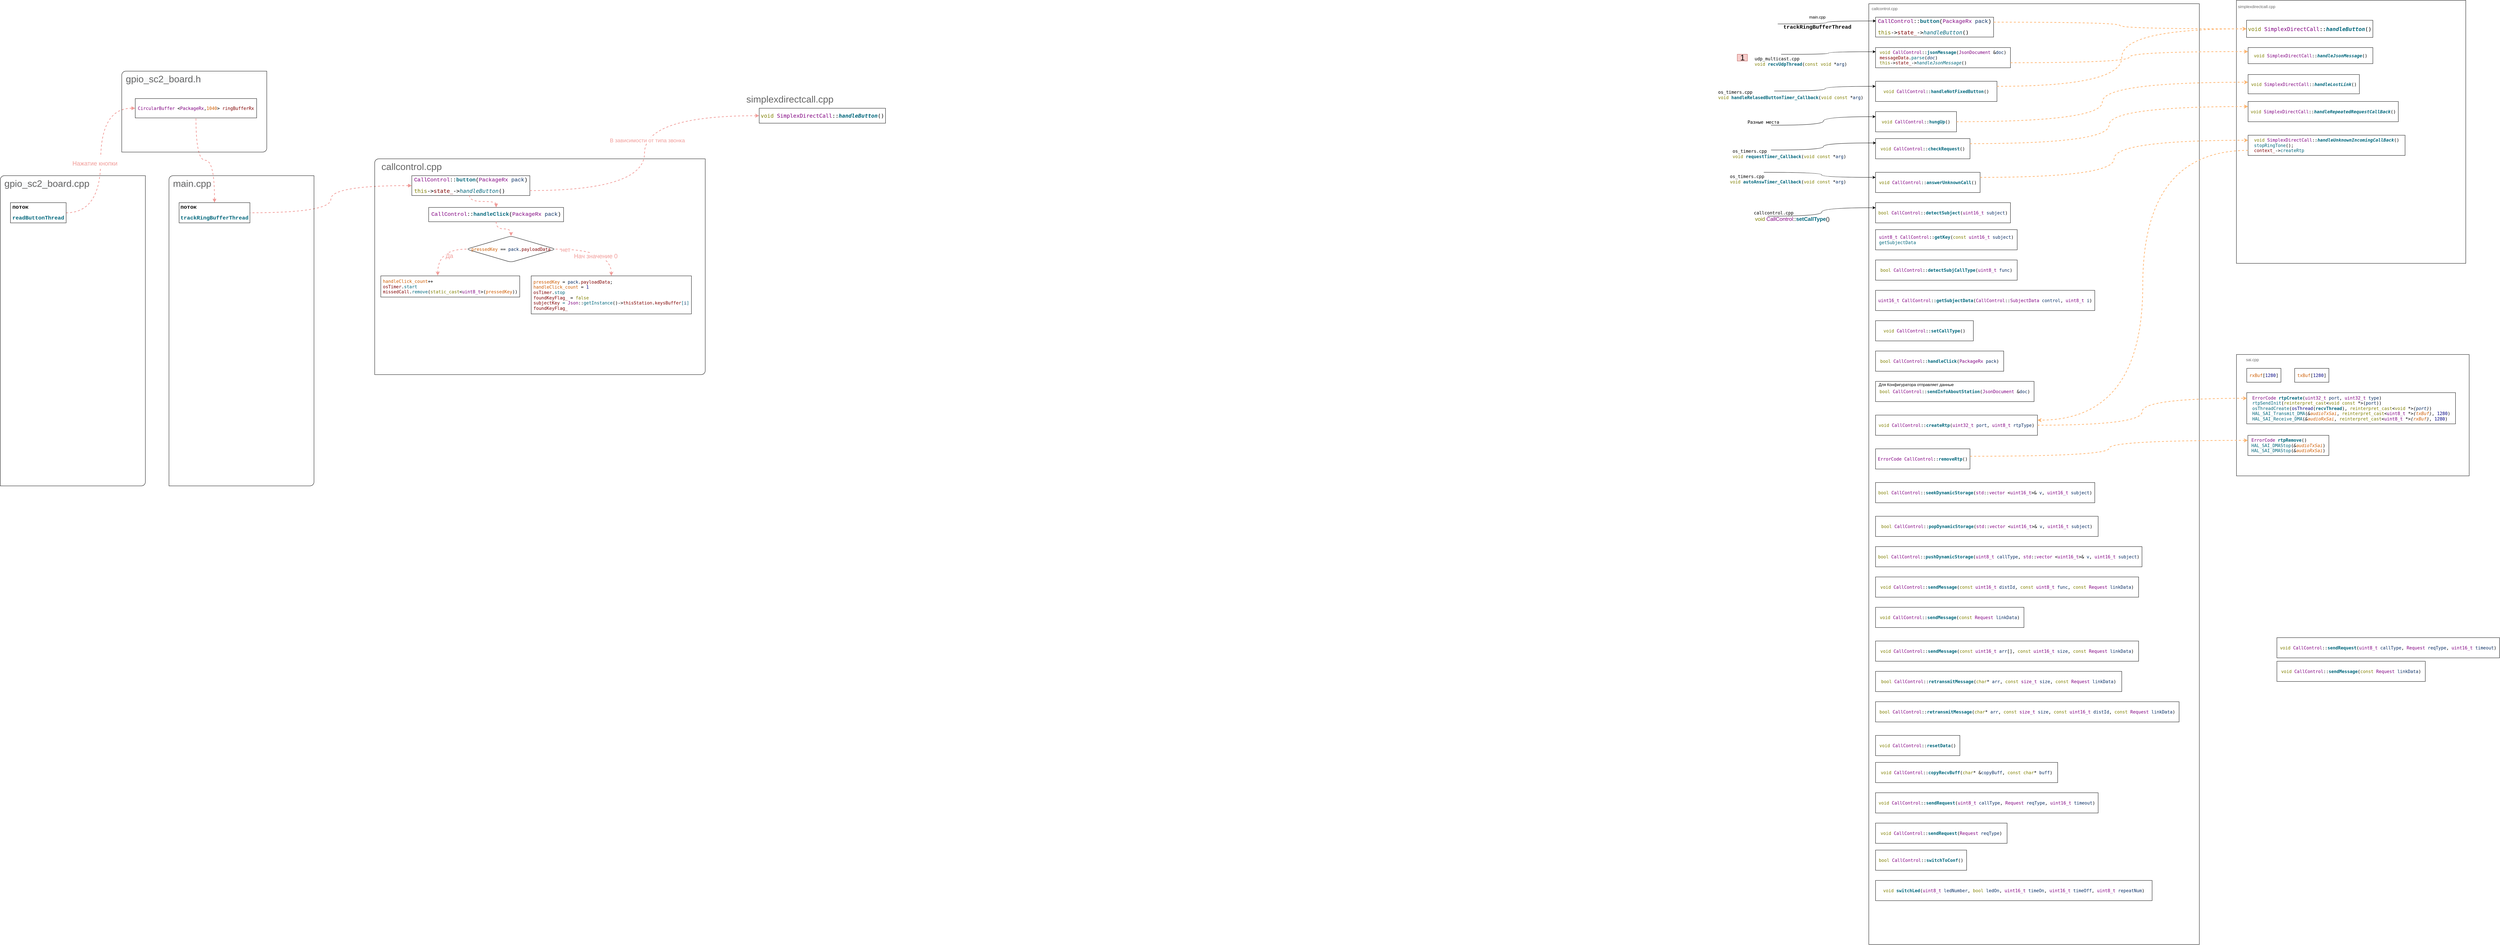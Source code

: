 <mxfile version="19.0.0" type="device"><diagram id="HFC4o7VXz8tdsgXvQ095" name="Page-1"><mxGraphModel dx="3317" dy="2251" grid="1" gridSize="10" guides="1" tooltips="1" connect="1" arrows="1" fold="1" page="1" pageScale="1" pageWidth="2336" pageHeight="1654" math="0" shadow="0"><root><mxCell id="0"/><mxCell id="1" parent="0"/><object label="" id="BfFagwlpjobnbaaKY8XI-5"><mxCell style="endArrow=none;html=1;strokeWidth=2;rounded=0;entryX=1;entryY=0.5;entryDx=0;entryDy=0;exitX=0;exitY=0.5;exitDx=0;exitDy=0;edgeStyle=orthogonalEdgeStyle;curved=1;dashed=1;fillColor=#f8cecc;strokeColor=#F19C99;startArrow=block;startFill=1;" parent="1" source="BfFagwlpjobnbaaKY8XI-2" target="BfFagwlpjobnbaaKY8XI-1" edge="1"><mxGeometry width="50" height="50" relative="1" as="geometry"><mxPoint x="570" y="340" as="sourcePoint"/><mxPoint x="620" y="290" as="targetPoint"/></mxGeometry></mxCell></object><mxCell id="3C1o2CG4XGcSqVxZhcWw-43" value="&lt;font color=&quot;#f19c99&quot; style=&quot;font-size: 18px;&quot;&gt;Нажатие кнопки&lt;/font&gt;" style="edgeLabel;html=1;align=center;verticalAlign=middle;resizable=0;points=[];fontSize=28;fontColor=#666666;" parent="BfFagwlpjobnbaaKY8XI-5" vertex="1" connectable="0"><mxGeometry x="-0.072" relative="1" as="geometry"><mxPoint x="-18" y="23" as="offset"/></mxGeometry></mxCell><mxCell id="BfFagwlpjobnbaaKY8XI-10" value="" style="endArrow=none;html=1;rounded=0;fontColor=default;entryX=0.5;entryY=1;entryDx=0;entryDy=0;exitX=0.5;exitY=0;exitDx=0;exitDy=0;edgeStyle=orthogonalEdgeStyle;curved=1;dashed=1;strokeColor=#F19C99;strokeWidth=2;fillColor=#f8cecc;startArrow=block;startFill=1;" parent="1" source="BfFagwlpjobnbaaKY8XI-7" target="BfFagwlpjobnbaaKY8XI-2" edge="1"><mxGeometry width="50" height="50" relative="1" as="geometry"><mxPoint x="440" y="320" as="sourcePoint"/><mxPoint x="490" y="270" as="targetPoint"/></mxGeometry></mxCell><mxCell id="BfFagwlpjobnbaaKY8XI-11" value="" style="endArrow=none;dashed=1;html=1;strokeWidth=2;rounded=0;fontColor=default;curved=1;entryX=1;entryY=0.5;entryDx=0;entryDy=0;exitX=0;exitY=0.5;exitDx=0;exitDy=0;edgeStyle=orthogonalEdgeStyle;strokeColor=#F19C99;fillColor=#f8cecc;startArrow=block;startFill=1;" parent="1" source="BfFagwlpjobnbaaKY8XI-6" target="BfFagwlpjobnbaaKY8XI-7" edge="1"><mxGeometry width="50" height="50" relative="1" as="geometry"><mxPoint x="440" y="320" as="sourcePoint"/><mxPoint x="490" y="270" as="targetPoint"/></mxGeometry></mxCell><mxCell id="3C1o2CG4XGcSqVxZhcWw-24" value="" style="group" parent="1" vertex="1" connectable="0"><mxGeometry x="-500" y="-200" width="430" height="920" as="geometry"/></mxCell><mxCell id="3C1o2CG4XGcSqVxZhcWw-22" value="" style="verticalLabelPosition=bottom;verticalAlign=top;html=1;shape=mxgraph.basic.diag_round_rect;dx=6;rounded=1;fontSize=15;fontColor=#FF3333;fillColor=none;" parent="3C1o2CG4XGcSqVxZhcWw-24" vertex="1"><mxGeometry width="430" height="920" as="geometry"/></mxCell><mxCell id="3C1o2CG4XGcSqVxZhcWw-23" value="&lt;span style=&quot;font-family: Helvetica; font-style: normal; font-variant-ligatures: normal; font-variant-caps: normal; font-weight: 400; letter-spacing: normal; orphans: 2; text-align: left; text-indent: 0px; text-transform: none; widows: 2; word-spacing: 0px; -webkit-text-stroke-width: 0px; background-color: rgb(248, 249, 250); text-decoration-thickness: initial; text-decoration-style: initial; text-decoration-color: initial; float: none; display: inline !important;&quot;&gt;&lt;font color=&quot;#666666&quot; style=&quot;font-size: 28px;&quot;&gt;gpio_sc2_board.cpp&lt;/font&gt;&lt;/span&gt;" style="text;whiteSpace=wrap;html=1;fontSize=15;fontColor=#FF3333;" parent="3C1o2CG4XGcSqVxZhcWw-24" vertex="1"><mxGeometry x="10" y="-0.004" width="160" height="78.857" as="geometry"/></mxCell><mxCell id="BfFagwlpjobnbaaKY8XI-1" value="&lt;pre style=&quot;background: transparent; font-family: &amp;quot;Liberation Mono&amp;quot;, monospace; font-size: 10pt; text-align: start;&quot; class=&quot;western&quot;&gt;&lt;font color=&quot;#000000&quot;&gt;&lt;font style=&quot;font-size: 12pt;&quot;&gt;&lt;span style=&quot;background: transparent;&quot;&gt;&lt;b style=&quot;&quot;&gt;поток&lt;font color=&quot;#00677c&quot;&gt; &lt;/font&gt;&lt;/b&gt;&lt;/span&gt;&lt;/font&gt;&lt;/font&gt;&lt;/pre&gt;&lt;pre style=&quot;background: transparent; font-family: &amp;quot;Liberation Mono&amp;quot;, monospace; font-size: 10pt; text-align: start;&quot; class=&quot;western&quot;&gt;&lt;font color=&quot;#000000&quot;&gt;&lt;font style=&quot;font-size: 12pt;&quot;&gt;&lt;span style=&quot;background: transparent;&quot;&gt;&lt;font color=&quot;#00677c&quot;&gt;&lt;b&gt;readButtonThread&lt;/b&gt;&lt;/font&gt;&lt;/span&gt;&lt;/font&gt;&lt;/font&gt;&lt;/pre&gt;" style="rounded=0;whiteSpace=wrap;html=1;" parent="3C1o2CG4XGcSqVxZhcWw-24" vertex="1"><mxGeometry x="30" y="80" width="165.1" height="60" as="geometry"/></mxCell><mxCell id="3C1o2CG4XGcSqVxZhcWw-29" value="" style="group" parent="1" vertex="1" connectable="0"><mxGeometry y="-200" width="430" height="920" as="geometry"/></mxCell><mxCell id="3C1o2CG4XGcSqVxZhcWw-30" value="" style="verticalLabelPosition=bottom;verticalAlign=top;html=1;shape=mxgraph.basic.diag_round_rect;dx=6;rounded=1;fontSize=15;fontColor=#FF3333;fillColor=none;" parent="3C1o2CG4XGcSqVxZhcWw-29" vertex="1"><mxGeometry width="430" height="920" as="geometry"/></mxCell><mxCell id="3C1o2CG4XGcSqVxZhcWw-31" value="&lt;span style=&quot;font-family: Helvetica; font-style: normal; font-variant-ligatures: normal; font-variant-caps: normal; font-weight: 400; letter-spacing: normal; orphans: 2; text-align: left; text-indent: 0px; text-transform: none; widows: 2; word-spacing: 0px; -webkit-text-stroke-width: 0px; background-color: rgb(248, 249, 250); text-decoration-thickness: initial; text-decoration-style: initial; text-decoration-color: initial; float: none; line-height: 1.2; display: inline !important;&quot;&gt;&lt;font color=&quot;#666666&quot; style=&quot;font-size: 28px;&quot;&gt;main.cpp&lt;/font&gt;&lt;/span&gt;" style="text;whiteSpace=wrap;html=1;fontSize=15;fontColor=#FF3333;" parent="3C1o2CG4XGcSqVxZhcWw-29" vertex="1"><mxGeometry x="10" width="130" height="33.71" as="geometry"/></mxCell><mxCell id="BfFagwlpjobnbaaKY8XI-7" value="&lt;pre style=&quot;background: transparent; font-family: &amp;quot;Liberation Mono&amp;quot;, monospace; font-size: 10pt; text-align: start;&quot; class=&quot;western&quot;&gt;&lt;font color=&quot;#000000&quot;&gt;&lt;font style=&quot;font-size: 12pt;&quot;&gt;&lt;span style=&quot;background: transparent;&quot;&gt;&lt;b style=&quot;&quot;&gt;поток&lt;font color=&quot;#00677c&quot;&gt; &lt;/font&gt;&lt;/b&gt;&lt;/span&gt;&lt;/font&gt;&lt;/font&gt;&lt;/pre&gt;&lt;pre style=&quot;background: transparent; font-family: &amp;quot;Liberation Mono&amp;quot;, monospace; font-size: 10pt; text-align: start;&quot; class=&quot;western&quot;&gt;&lt;pre style=&quot;background: transparent; font-family: &amp;quot;Liberation Mono&amp;quot;, monospace; font-size: 10pt;&quot; class=&quot;western&quot;&gt;&lt;font color=&quot;#000000&quot;&gt;&lt;font color=&quot;#00677c&quot;&gt;&lt;font style=&quot;font-size: 12pt;&quot;&gt;&lt;b&gt;trackRingBufferThread&lt;/b&gt;&lt;/font&gt;&lt;/font&gt;&lt;/font&gt;&lt;/pre&gt;&lt;/pre&gt;" style="rounded=0;whiteSpace=wrap;html=1;" parent="3C1o2CG4XGcSqVxZhcWw-29" vertex="1"><mxGeometry x="30" y="80" width="210" height="60" as="geometry"/></mxCell><mxCell id="3C1o2CG4XGcSqVxZhcWw-33" value="" style="group" parent="1" vertex="1" connectable="0"><mxGeometry x="-140" y="-510" width="430" height="240" as="geometry"/></mxCell><mxCell id="3C1o2CG4XGcSqVxZhcWw-34" value="" style="verticalLabelPosition=bottom;verticalAlign=top;html=1;shape=mxgraph.basic.diag_round_rect;dx=6;rounded=1;fontSize=15;fontColor=#FF3333;fillColor=none;" parent="3C1o2CG4XGcSqVxZhcWw-33" vertex="1"><mxGeometry width="430" height="240" as="geometry"/></mxCell><mxCell id="3C1o2CG4XGcSqVxZhcWw-35" value="&lt;span style=&quot;font-family: Helvetica; font-style: normal; font-variant-ligatures: normal; font-variant-caps: normal; font-weight: 400; letter-spacing: normal; orphans: 2; text-align: left; text-indent: 0px; text-transform: none; widows: 2; word-spacing: 0px; -webkit-text-stroke-width: 0px; background-color: rgb(248, 249, 250); text-decoration-thickness: initial; text-decoration-style: initial; text-decoration-color: initial; float: none; display: inline !important;&quot;&gt;&lt;font color=&quot;#666666&quot; style=&quot;font-size: 28px;&quot;&gt;gpio_sc2_board.h&lt;/font&gt;&lt;/span&gt;" style="text;whiteSpace=wrap;html=1;fontSize=15;fontColor=#FF3333;" parent="3C1o2CG4XGcSqVxZhcWw-33" vertex="1"><mxGeometry x="10" y="-0.001" width="160" height="18.857" as="geometry"/></mxCell><mxCell id="BfFagwlpjobnbaaKY8XI-2" value="&lt;pre style=&quot;background: transparent; font-family: &amp;quot;Liberation Mono&amp;quot;, monospace; font-size: 10pt; text-align: start;&quot; class=&quot;western&quot;&gt;&lt;pre style=&quot;font-size: medium; margin-top: 0px; margin-bottom: 0px;&quot;&gt;&lt;span style=&quot;color: rgb(128, 0, 128);&quot;&gt;CircularBuffer&lt;/span&gt;&lt;span style=&quot;color: rgb(192, 192, 192);&quot;&gt; &lt;/span&gt;&amp;lt;&lt;span style=&quot;color: rgb(128, 0, 128);&quot;&gt;PackageRx&lt;/span&gt;,&lt;span style=&quot;color: rgb(206, 92, 0);&quot;&gt;1040&lt;/span&gt;&amp;gt;&lt;span style=&quot;color: rgb(192, 192, 192);&quot;&gt; &lt;/span&gt;&lt;span style=&quot;color: rgb(128, 0, 0);&quot;&gt;ringBufferRx&lt;/span&gt;&lt;/pre&gt;&lt;/pre&gt;" style="rounded=0;whiteSpace=wrap;html=1;" parent="3C1o2CG4XGcSqVxZhcWw-33" vertex="1"><mxGeometry x="40" y="81.304" width="360" height="57.391" as="geometry"/></mxCell><mxCell id="3C1o2CG4XGcSqVxZhcWw-37" value="" style="group" parent="1" vertex="1" connectable="0"><mxGeometry x="610" y="-250" width="980" height="650" as="geometry"/></mxCell><mxCell id="3C1o2CG4XGcSqVxZhcWw-38" value="" style="verticalLabelPosition=bottom;verticalAlign=top;html=1;shape=mxgraph.basic.diag_round_rect;dx=6;rounded=1;fontSize=15;fontColor=#FF3333;fillColor=none;" parent="3C1o2CG4XGcSqVxZhcWw-37" vertex="1"><mxGeometry width="980" height="640" as="geometry"/></mxCell><mxCell id="3C1o2CG4XGcSqVxZhcWw-39" value="&lt;font color=&quot;#666666&quot;&gt;&lt;span style=&quot;font-size: 28px;&quot;&gt;callcontrol.cpp&lt;/span&gt;&lt;/font&gt;" style="text;whiteSpace=wrap;html=1;fontSize=15;fontColor=#FF3333;" parent="3C1o2CG4XGcSqVxZhcWw-37" vertex="1"><mxGeometry x="18.058" width="234.76" height="23.817" as="geometry"/></mxCell><mxCell id="BfFagwlpjobnbaaKY8XI-6" value="&lt;pre style=&quot;background: transparent; font-family: &amp;quot;Liberation Mono&amp;quot;, monospace; text-align: start; font-size: 10pt;&quot; class=&quot;western&quot;&gt;&lt;font color=&quot;#800080&quot;&gt;&lt;font style=&quot;font-size: 12pt;&quot;&gt;CallControl&lt;/font&gt;&lt;/font&gt;&lt;font style=&quot;font-size: 12pt;&quot;&gt;::&lt;/font&gt;&lt;font color=&quot;#00677c&quot;&gt;&lt;font style=&quot;font-size: 12pt;&quot;&gt;&lt;b&gt;button&lt;/b&gt;&lt;/font&gt;&lt;/font&gt;&lt;font style=&quot;font-size: 12pt;&quot;&gt;(&lt;/font&gt;&lt;font color=&quot;#800080&quot;&gt;&lt;font style=&quot;font-size: 12pt;&quot;&gt;PackageRx&lt;/font&gt;&lt;/font&gt;&lt;font color=&quot;#c0c0c0&quot;&gt;&lt;font style=&quot;font-size: 12pt;&quot;&gt; &lt;/font&gt;&lt;/font&gt;&lt;font color=&quot;#092e64&quot;&gt;&lt;font style=&quot;font-size: 12pt;&quot;&gt;pack&lt;/font&gt;&lt;/font&gt;&lt;font style=&quot;font-size: 12pt;&quot;&gt;)&lt;/font&gt;&lt;/pre&gt;&lt;pre style=&quot;background: transparent; font-family: &amp;quot;Liberation Mono&amp;quot;, monospace; text-align: start; font-size: 10pt;&quot; class=&quot;western&quot;&gt;&lt;font style=&quot;font-size: 16px;&quot;&gt;&lt;pre style=&quot;margin-top: 0px; margin-bottom: 0px;&quot;&gt;&lt;span style=&quot;color: rgb(128, 128, 0);&quot;&gt;this&lt;/span&gt;-&amp;gt;&lt;span style=&quot;color: rgb(128, 0, 0);&quot;&gt;state_&lt;/span&gt;-&amp;gt;&lt;span style=&quot;font-style: italic; color: rgb(0, 103, 124);&quot;&gt;handleButton&lt;/span&gt;()&lt;/pre&gt;&lt;/font&gt;&lt;/pre&gt;" style="rounded=0;whiteSpace=wrap;html=1;" parent="3C1o2CG4XGcSqVxZhcWw-37" vertex="1"><mxGeometry x="110" y="50" width="350" height="58.87" as="geometry"/></mxCell><mxCell id="3C1o2CG4XGcSqVxZhcWw-1" value="&lt;pre style=&quot;background: transparent; font-family: &amp;quot;Liberation Mono&amp;quot;, monospace; font-size: 10pt; text-align: start;&quot; class=&quot;western&quot;&gt;&lt;pre style=&quot;background: transparent; font-family: &amp;quot;Liberation Mono&amp;quot;, monospace; font-size: 10pt;&quot; class=&quot;western&quot;&gt;&lt;font color=&quot;#000000&quot;&gt;&lt;font color=&quot;#800080&quot;&gt;&lt;font style=&quot;font-size: 12pt;&quot;&gt;CallControl&lt;/font&gt;&lt;/font&gt;&lt;font style=&quot;font-size: 12pt;&quot;&gt;::&lt;/font&gt;&lt;font color=&quot;#00677c&quot;&gt;&lt;font style=&quot;font-size: 12pt;&quot;&gt;&lt;b&gt;handleClick&lt;/b&gt;&lt;/font&gt;&lt;/font&gt;&lt;font style=&quot;font-size: 12pt;&quot;&gt;(&lt;/font&gt;&lt;font color=&quot;#800080&quot;&gt;&lt;font style=&quot;font-size: 12pt;&quot;&gt;PackageRx&lt;/font&gt;&lt;/font&gt;&lt;font color=&quot;#c0c0c0&quot;&gt;&lt;font style=&quot;font-size: 12pt;&quot;&gt; &lt;/font&gt;&lt;/font&gt;&lt;font color=&quot;#092e64&quot;&gt;&lt;font style=&quot;font-size: 12pt;&quot;&gt;pack&lt;/font&gt;&lt;/font&gt;&lt;font style=&quot;font-size: 12pt;&quot;&gt;)&lt;/font&gt;&lt;/font&gt;&lt;/pre&gt;&lt;/pre&gt;" style="rounded=0;whiteSpace=wrap;html=1;" parent="3C1o2CG4XGcSqVxZhcWw-37" vertex="1"><mxGeometry x="160" y="144.197" width="400" height="42.39" as="geometry"/></mxCell><mxCell id="3C1o2CG4XGcSqVxZhcWw-42" value="" style="endArrow=none;dashed=1;html=1;strokeWidth=2;rounded=0;fontSize=11;fontColor=default;curved=1;entryX=0.489;entryY=1;entryDx=0;entryDy=0;strokeColor=#F19C99;fillColor=#f8cecc;startArrow=block;startFill=1;entryPerimeter=0;exitX=0.5;exitY=0;exitDx=0;exitDy=0;edgeStyle=orthogonalEdgeStyle;" parent="3C1o2CG4XGcSqVxZhcWw-37" source="3C1o2CG4XGcSqVxZhcWw-1" target="BfFagwlpjobnbaaKY8XI-6" edge="1"><mxGeometry width="50" height="50" relative="1" as="geometry"><mxPoint x="688.617" y="-46.565" as="sourcePoint"/><mxPoint x="476.841" y="-39.5" as="targetPoint"/></mxGeometry></mxCell><mxCell id="3C1o2CG4XGcSqVxZhcWw-46" value="&lt;pre style=&quot;color: rgb(0, 0, 0); font-size: medium; text-align: start; margin-top: 0px; margin-bottom: 0px;&quot;&gt;&lt;span style=&quot;color: rgb(206, 92, 0);&quot;&gt;pressedKey&lt;/span&gt;&lt;span style=&quot;color: rgb(192, 192, 192);&quot;&gt; &lt;/span&gt;==&lt;span style=&quot;color: rgb(192, 192, 192);&quot;&gt; &lt;/span&gt;&lt;span style=&quot;color: rgb(9, 46, 100);&quot;&gt;pack&lt;/span&gt;.&lt;span style=&quot;color: rgb(128, 0, 0);&quot;&gt;payloadData&lt;/span&gt;&lt;/pre&gt;" style="shape=rhombus;perimeter=rhombusPerimeter;whiteSpace=wrap;html=1;align=center;rounded=1;fontSize=18;fontColor=#F19C99;fillColor=none;" parent="3C1o2CG4XGcSqVxZhcWw-37" vertex="1"><mxGeometry x="272.001" y="228.977" width="264.31" height="77.719" as="geometry"/></mxCell><mxCell id="3C1o2CG4XGcSqVxZhcWw-48" value="" style="endArrow=classic;html=1;rounded=0;dashed=1;fontSize=18;fontColor=#F19C99;strokeColor=#F19C99;strokeWidth=2;curved=1;exitX=0.5;exitY=1;exitDx=0;exitDy=0;entryX=0.5;entryY=0;entryDx=0;entryDy=0;edgeStyle=orthogonalEdgeStyle;" parent="3C1o2CG4XGcSqVxZhcWw-37" source="3C1o2CG4XGcSqVxZhcWw-1" target="3C1o2CG4XGcSqVxZhcWw-46" edge="1"><mxGeometry width="50" height="50" relative="1" as="geometry"><mxPoint x="702.736" y="445.752" as="sourcePoint"/><mxPoint x="773.328" y="408.82" as="targetPoint"/></mxGeometry></mxCell><mxCell id="3C1o2CG4XGcSqVxZhcWw-49" value="&lt;pre style=&quot;color: rgb(0, 0, 0); font-size: medium; text-align: start; margin-top: 0px; margin-bottom: 0px;&quot;&gt;&lt;pre style=&quot;margin-top: 0px; margin-bottom: 0px;&quot;&gt;&lt;span style=&quot;color: rgb(206, 92, 0);&quot;&gt;pressedKey&lt;/span&gt;&lt;span style=&quot;color: rgb(192, 192, 192);&quot;&gt; &lt;/span&gt;=&lt;span style=&quot;color: rgb(192, 192, 192);&quot;&gt; &lt;/span&gt;&lt;span style=&quot;color: rgb(9, 46, 100);&quot;&gt;pack&lt;/span&gt;.&lt;span style=&quot;color: rgb(128, 0, 0);&quot;&gt;payloadData&lt;/span&gt;;&lt;/pre&gt;&lt;pre style=&quot;margin-top: 0px; margin-bottom: 0px;&quot;&gt;&lt;span style=&quot;color: rgb(206, 92, 0);&quot;&gt;handleClick_count&lt;/span&gt;&lt;span style=&quot;color: rgb(192, 192, 192);&quot;&gt; &lt;/span&gt;=&lt;span style=&quot;color: rgb(192, 192, 192);&quot;&gt; &lt;/span&gt;&lt;span style=&quot;color: rgb(0, 0, 128);&quot;&gt;1&lt;/span&gt;&lt;/pre&gt;&lt;pre style=&quot;margin-top: 0px; margin-bottom: 0px;&quot;&gt;&lt;span style=&quot;color: rgb(128, 0, 0);&quot;&gt;osTimer&lt;/span&gt;.&lt;span style=&quot;color: rgb(0, 103, 124);&quot;&gt;stop&lt;/span&gt;&lt;/pre&gt;&lt;pre style=&quot;margin-top: 0px; margin-bottom: 0px;&quot;&gt;&lt;span style=&quot;color: rgb(128, 0, 0);&quot;&gt;foundKeyFlag_&lt;/span&gt;&lt;span style=&quot;color: rgb(192, 192, 192);&quot;&gt; &lt;/span&gt;=&lt;span style=&quot;color: rgb(192, 192, 192);&quot;&gt; &lt;/span&gt;&lt;span style=&quot;color: rgb(128, 128, 0);&quot;&gt;false&lt;/span&gt;&lt;/pre&gt;&lt;pre style=&quot;margin-top: 0px; margin-bottom: 0px;&quot;&gt;&lt;span style=&quot;color: rgb(128, 0, 0);&quot;&gt;subjectKey&lt;/span&gt;&lt;span style=&quot;color: rgb(192, 192, 192);&quot;&gt; &lt;/span&gt;&lt;span style=&quot;color: rgb(0, 103, 124);&quot;&gt;=&lt;/span&gt;&lt;span style=&quot;color: rgb(192, 192, 192);&quot;&gt; &lt;/span&gt;&lt;span style=&quot;color: rgb(128, 0, 128);&quot;&gt;Json&lt;/span&gt;::&lt;span style=&quot;color: rgb(0, 103, 124);&quot;&gt;getInstance&lt;/span&gt;()-&amp;gt;&lt;span style=&quot;color: rgb(128, 0, 0);&quot;&gt;thisStation&lt;/span&gt;.&lt;span style=&quot;color: rgb(128, 0, 0);&quot;&gt;keysBuffer&lt;/span&gt;&lt;span style=&quot;color: rgb(0, 103, 124);&quot;&gt;[&lt;/span&gt;&lt;span style=&quot;color: rgb(9, 46, 100);&quot;&gt;i&lt;/span&gt;&lt;span style=&quot;color: rgb(0, 103, 124);&quot;&gt;]&lt;/span&gt;&lt;/pre&gt;&lt;pre style=&quot;margin-top: 0px; margin-bottom: 0px;&quot;&gt;&lt;span style=&quot;color: rgb(128, 0, 0);&quot;&gt;foundKeyFlag_&lt;/span&gt;&lt;/pre&gt;&lt;/pre&gt;" style="rounded=0;whiteSpace=wrap;html=1;fontSize=18;fontColor=#F19C99;fillColor=none;" parent="3C1o2CG4XGcSqVxZhcWw-37" vertex="1"><mxGeometry x="464" y="347.16" width="475.07" height="112.84" as="geometry"/></mxCell><mxCell id="3C1o2CG4XGcSqVxZhcWw-50" value="" style="endArrow=classic;html=1;rounded=0;dashed=1;fontSize=18;fontColor=#F19C99;strokeColor=#F19C99;strokeWidth=2;curved=1;exitX=1;exitY=0.5;exitDx=0;exitDy=0;entryX=0.5;entryY=0;entryDx=0;entryDy=0;edgeStyle=orthogonalEdgeStyle;" parent="3C1o2CG4XGcSqVxZhcWw-37" source="3C1o2CG4XGcSqVxZhcWw-46" target="3C1o2CG4XGcSqVxZhcWw-49" edge="1"><mxGeometry width="50" height="50" relative="1" as="geometry"><mxPoint x="588.1" y="327.57" as="sourcePoint"/><mxPoint x="630.302" y="290.639" as="targetPoint"/></mxGeometry></mxCell><mxCell id="3C1o2CG4XGcSqVxZhcWw-51" value="Нач значение 0" style="edgeLabel;html=1;align=center;verticalAlign=middle;resizable=0;points=[];fontSize=18;fontColor=#F19C99;" parent="3C1o2CG4XGcSqVxZhcWw-50" vertex="1" connectable="0"><mxGeometry x="-0.722" y="-1" relative="1" as="geometry"><mxPoint x="84" y="20" as="offset"/></mxGeometry></mxCell><mxCell id="3C1o2CG4XGcSqVxZhcWw-56" value="нет" style="edgeLabel;html=1;align=center;verticalAlign=middle;resizable=0;points=[];fontSize=18;fontColor=#F19C99;" parent="3C1o2CG4XGcSqVxZhcWw-50" vertex="1" connectable="0"><mxGeometry x="-0.763" y="-2" relative="1" as="geometry"><mxPoint as="offset"/></mxGeometry></mxCell><mxCell id="3C1o2CG4XGcSqVxZhcWw-52" value="&lt;pre style=&quot;color: rgb(0, 0, 0); font-size: medium; text-align: start; margin-top: 0px; margin-bottom: 0px;&quot;&gt;&lt;span style=&quot;color: rgb(206, 92, 0);&quot;&gt;handleClick_count&lt;/span&gt;++&lt;/pre&gt;&lt;pre style=&quot;color: rgb(0, 0, 0); font-size: medium; text-align: start; margin-top: 0px; margin-bottom: 0px;&quot;&gt;&lt;pre style=&quot;margin-top: 0px; margin-bottom: 0px;&quot;&gt;&lt;span style=&quot;color: rgb(128, 0, 0);&quot;&gt;osTimer&lt;/span&gt;.&lt;span style=&quot;color: rgb(0, 103, 124);&quot;&gt;start&lt;/span&gt;&lt;/pre&gt;&lt;pre style=&quot;margin-top: 0px; margin-bottom: 0px;&quot;&gt;&lt;span style=&quot;color: rgb(128, 0, 0);&quot;&gt;missedCall&lt;/span&gt;.&lt;span style=&quot;color: rgb(0, 103, 124);&quot;&gt;remove&lt;/span&gt;(&lt;span style=&quot;color: rgb(128, 128, 0);&quot;&gt;static_cast&lt;/span&gt;&amp;lt;&lt;span style=&quot;color: rgb(128, 0, 128);&quot;&gt;uint8_t&lt;/span&gt;&amp;gt;(&lt;span style=&quot;color: rgb(206, 92, 0);&quot;&gt;pressedKey&lt;/span&gt;))&lt;/pre&gt;&lt;/pre&gt;" style="rounded=0;whiteSpace=wrap;html=1;fontSize=18;fontColor=#F19C99;fillColor=none;" parent="3C1o2CG4XGcSqVxZhcWw-37" vertex="1"><mxGeometry x="18.06" y="347.16" width="411.94" height="62.84" as="geometry"/></mxCell><mxCell id="3C1o2CG4XGcSqVxZhcWw-53" value="" style="endArrow=classic;html=1;rounded=0;dashed=1;fontSize=18;fontColor=#F19C99;strokeColor=#F19C99;strokeWidth=2;curved=1;exitX=0;exitY=0.5;exitDx=0;exitDy=0;entryX=0.41;entryY=-0.014;entryDx=0;entryDy=0;edgeStyle=orthogonalEdgeStyle;entryPerimeter=0;" parent="3C1o2CG4XGcSqVxZhcWw-37" source="3C1o2CG4XGcSqVxZhcWw-46" target="3C1o2CG4XGcSqVxZhcWw-52" edge="1"><mxGeometry width="50" height="50" relative="1" as="geometry"><mxPoint x="474.001" y="275.223" as="sourcePoint"/><mxPoint x="647.535" y="349.73" as="targetPoint"/></mxGeometry></mxCell><mxCell id="3C1o2CG4XGcSqVxZhcWw-55" value="Да" style="edgeLabel;html=1;align=center;verticalAlign=middle;resizable=0;points=[];fontSize=18;fontColor=#F19C99;" parent="3C1o2CG4XGcSqVxZhcWw-53" vertex="1" connectable="0"><mxGeometry x="-0.372" y="20" relative="1" as="geometry"><mxPoint as="offset"/></mxGeometry></mxCell><mxCell id="3C1o2CG4XGcSqVxZhcWw-73" value="" style="endArrow=classic;html=1;rounded=0;dashed=1;fontSize=16;fontColor=#F19C99;strokeColor=#F19C99;strokeWidth=2;curved=1;exitX=1;exitY=0.75;exitDx=0;exitDy=0;entryX=0;entryY=0.5;entryDx=0;entryDy=0;edgeStyle=orthogonalEdgeStyle;" parent="1" source="BfFagwlpjobnbaaKY8XI-6" target="3C1o2CG4XGcSqVxZhcWw-72" edge="1"><mxGeometry width="50" height="50" relative="1" as="geometry"><mxPoint x="1950" y="-180" as="sourcePoint"/><mxPoint x="2000" y="-230" as="targetPoint"/></mxGeometry></mxCell><mxCell id="3C1o2CG4XGcSqVxZhcWw-74" value="В зависимости от типа звонка" style="edgeLabel;html=1;align=center;verticalAlign=middle;resizable=0;points=[];fontSize=16;fontColor=#F19C99;" parent="3C1o2CG4XGcSqVxZhcWw-73" vertex="1" connectable="0"><mxGeometry x="0.084" y="-8" relative="1" as="geometry"><mxPoint as="offset"/></mxGeometry></mxCell><mxCell id="tYl_yCIey6aYZG80lOdX-7" value="" style="group" parent="1" vertex="1" connectable="0"><mxGeometry x="5040" y="-710" width="980" height="2790" as="geometry"/></mxCell><mxCell id="tYl_yCIey6aYZG80lOdX-8" value="" style="rounded=0;whiteSpace=wrap;html=1;fillColor=none;" parent="tYl_yCIey6aYZG80lOdX-7" vertex="1"><mxGeometry width="980" height="2790" as="geometry"/></mxCell><mxCell id="tYl_yCIey6aYZG80lOdX-9" value="callcontrol.cpp" style="rounded=0;whiteSpace=wrap;html=1;fillColor=none;fontColor=#666666;strokeColor=none;" parent="tYl_yCIey6aYZG80lOdX-7" vertex="1"><mxGeometry width="93.793" height="30" as="geometry"/></mxCell><mxCell id="tYl_yCIey6aYZG80lOdX-10" value="&lt;pre style=&quot;color: rgb(0, 0, 0); font-size: medium; text-align: start; margin-top: 0px; margin-bottom: 0px;&quot;&gt;&lt;span style=&quot;color: rgb(128, 128, 0);&quot;&gt;void&lt;/span&gt;&lt;span style=&quot;color: rgb(192, 192, 192);&quot;&gt; &lt;/span&gt;&lt;span style=&quot;color: rgb(128, 0, 128);&quot;&gt;CallControl&lt;/span&gt;::&lt;span style=&quot;font-weight: 700; color: rgb(0, 103, 124);&quot;&gt;createRtp&lt;/span&gt;(&lt;span style=&quot;color: rgb(128, 0, 128);&quot;&gt;uint32_t&lt;/span&gt;&lt;span style=&quot;color: rgb(192, 192, 192);&quot;&gt; &lt;/span&gt;&lt;span style=&quot;color: rgb(9, 46, 100);&quot;&gt;port&lt;/span&gt;,&lt;span style=&quot;color: rgb(192, 192, 192);&quot;&gt; &lt;/span&gt;&lt;span style=&quot;color: rgb(128, 0, 128);&quot;&gt;uint8_t&lt;/span&gt;&lt;span style=&quot;color: rgb(192, 192, 192);&quot;&gt; &lt;/span&gt;&lt;span style=&quot;color: rgb(9, 46, 100);&quot;&gt;rtpType&lt;/span&gt;)&lt;/pre&gt;" style="rounded=0;whiteSpace=wrap;html=1;fontColor=#666666;fillColor=none;" parent="tYl_yCIey6aYZG80lOdX-7" vertex="1"><mxGeometry x="20" y="1220" width="480" height="60" as="geometry"/></mxCell><mxCell id="tYl_yCIey6aYZG80lOdX-15" value="&lt;pre style=&quot;color: rgb(0, 0, 0); font-size: medium; text-align: start; margin-top: 0px; margin-bottom: 0px;&quot;&gt;&lt;span style=&quot;color: rgb(128, 0, 128);&quot;&gt;ErrorCode&lt;/span&gt;&lt;span style=&quot;color: rgb(192, 192, 192);&quot;&gt; &lt;/span&gt;&lt;span style=&quot;color: rgb(128, 0, 128);&quot;&gt;CallControl&lt;/span&gt;::&lt;span style=&quot;font-weight: 700; color: rgb(0, 103, 124);&quot;&gt;removeRtp&lt;/span&gt;()&lt;/pre&gt;" style="rounded=0;whiteSpace=wrap;html=1;fontColor=#666666;fillColor=none;" parent="tYl_yCIey6aYZG80lOdX-7" vertex="1"><mxGeometry x="20" y="1320" width="280" height="60" as="geometry"/></mxCell><mxCell id="O7cD9s95_MH4ZuhCJB_B-1" value="&lt;pre style=&quot;background: transparent; font-family: &amp;quot;Liberation Mono&amp;quot;, monospace; text-align: start; font-size: 10pt;&quot; class=&quot;western&quot;&gt;&lt;font color=&quot;#800080&quot;&gt;&lt;font style=&quot;font-size: 12pt;&quot;&gt;CallControl&lt;/font&gt;&lt;/font&gt;&lt;font style=&quot;font-size: 12pt;&quot;&gt;::&lt;/font&gt;&lt;font color=&quot;#00677c&quot;&gt;&lt;font style=&quot;font-size: 12pt;&quot;&gt;&lt;b&gt;button&lt;/b&gt;&lt;/font&gt;&lt;/font&gt;&lt;font style=&quot;font-size: 12pt;&quot;&gt;(&lt;/font&gt;&lt;font color=&quot;#800080&quot;&gt;&lt;font style=&quot;font-size: 12pt;&quot;&gt;PackageRx&lt;/font&gt;&lt;/font&gt;&lt;font color=&quot;#c0c0c0&quot;&gt;&lt;font style=&quot;font-size: 12pt;&quot;&gt; &lt;/font&gt;&lt;/font&gt;&lt;font color=&quot;#092e64&quot;&gt;&lt;font style=&quot;font-size: 12pt;&quot;&gt;pack&lt;/font&gt;&lt;/font&gt;&lt;font style=&quot;font-size: 12pt;&quot;&gt;)&lt;/font&gt;&lt;/pre&gt;&lt;pre style=&quot;background: transparent; font-family: &amp;quot;Liberation Mono&amp;quot;, monospace; text-align: start; font-size: 10pt;&quot; class=&quot;western&quot;&gt;&lt;font style=&quot;font-size: 16px;&quot;&gt;&lt;pre style=&quot;margin-top: 0px; margin-bottom: 0px;&quot;&gt;&lt;span style=&quot;color: rgb(128, 128, 0);&quot;&gt;this&lt;/span&gt;-&amp;gt;&lt;span style=&quot;color: rgb(128, 0, 0);&quot;&gt;state_&lt;/span&gt;-&amp;gt;&lt;span style=&quot;font-style: italic; color: rgb(0, 103, 124);&quot;&gt;handleButton&lt;/span&gt;()&lt;/pre&gt;&lt;/font&gt;&lt;/pre&gt;" style="rounded=0;whiteSpace=wrap;html=1;" vertex="1" parent="tYl_yCIey6aYZG80lOdX-7"><mxGeometry x="20" y="40" width="350" height="58.87" as="geometry"/></mxCell><mxCell id="O7cD9s95_MH4ZuhCJB_B-10" value="&lt;pre style=&quot;font-size: medium; text-align: start; margin-top: 0px; margin-bottom: 0px;&quot;&gt;&lt;span style=&quot;color: rgb(128, 128, 0);&quot;&gt;void&lt;/span&gt;&lt;span style=&quot;color: rgb(192, 192, 192);&quot;&gt; &lt;/span&gt;&lt;span style=&quot;color: rgb(128, 0, 128);&quot;&gt;CallControl&lt;/span&gt;::&lt;span style=&quot;font-weight: 700; color: rgb(0, 103, 124);&quot;&gt;jsonMessage&lt;/span&gt;(&lt;span style=&quot;color: rgb(128, 0, 128);&quot;&gt;JsonDocument&lt;/span&gt;&lt;span style=&quot;color: rgb(192, 192, 192);&quot;&gt; &lt;/span&gt;&amp;amp;&lt;span style=&quot;color: rgb(9, 46, 100);&quot;&gt;doc&lt;/span&gt;)&lt;/pre&gt;&lt;pre style=&quot;font-size: medium; text-align: start; margin-top: 0px; margin-bottom: 0px;&quot;&gt;&lt;pre style=&quot;margin-top: 0px; margin-bottom: 0px;&quot;&gt;&lt;span style=&quot;color: rgb(128, 0, 0);&quot;&gt;messageData&lt;/span&gt;.&lt;span style=&quot;color: rgb(0, 103, 124);&quot;&gt;parse&lt;/span&gt;(&lt;span style=&quot;font-style: italic; color: rgb(9, 46, 100);&quot;&gt;doc&lt;/span&gt;)&lt;/pre&gt;&lt;pre style=&quot;margin-top: 0px; margin-bottom: 0px;&quot;&gt;&lt;span style=&quot;color: rgb(128, 128, 0);&quot;&gt;this&lt;/span&gt;-&amp;gt;&lt;span style=&quot;color: rgb(128, 0, 0);&quot;&gt;state_&lt;/span&gt;-&amp;gt;&lt;span style=&quot;font-style: italic; color: rgb(0, 103, 124);&quot;&gt;handleJsonMessage&lt;/span&gt;()&lt;/pre&gt;&lt;/pre&gt;" style="rounded=0;whiteSpace=wrap;html=1;fontSize=12;fillColor=none;" vertex="1" parent="tYl_yCIey6aYZG80lOdX-7"><mxGeometry x="20" y="130" width="400" height="60" as="geometry"/></mxCell><mxCell id="O7cD9s95_MH4ZuhCJB_B-17" value="&lt;pre style=&quot;font-size: medium; text-align: start; margin-top: 0px; margin-bottom: 0px;&quot;&gt;&lt;span style=&quot;color: rgb(128, 128, 0);&quot;&gt;void&lt;/span&gt;&lt;span style=&quot;color: rgb(192, 192, 192);&quot;&gt; &lt;/span&gt;&lt;span style=&quot;color: rgb(128, 0, 128);&quot;&gt;CallControl&lt;/span&gt;::&lt;span style=&quot;font-weight: 700; color: rgb(0, 103, 124);&quot;&gt;handleNotFixedButton&lt;/span&gt;()&lt;/pre&gt;" style="rounded=0;whiteSpace=wrap;html=1;labelBackgroundColor=none;fontSize=12;fontColor=#000000;fillColor=none;" vertex="1" parent="tYl_yCIey6aYZG80lOdX-7"><mxGeometry x="20" y="230" width="360" height="60" as="geometry"/></mxCell><mxCell id="O7cD9s95_MH4ZuhCJB_B-21" value="&lt;pre style=&quot;font-size: medium; text-align: start; margin-top: 0px; margin-bottom: 0px;&quot;&gt;&lt;span style=&quot;color: rgb(128, 128, 0);&quot;&gt;void&lt;/span&gt;&lt;span style=&quot;color: rgb(192, 192, 192);&quot;&gt; &lt;/span&gt;&lt;span style=&quot;color: rgb(128, 0, 128);&quot;&gt;CallControl&lt;/span&gt;::&lt;span style=&quot;font-weight: 700; color: rgb(0, 103, 124);&quot;&gt;hungUp&lt;/span&gt;()&lt;/pre&gt;" style="rounded=0;whiteSpace=wrap;html=1;labelBackgroundColor=none;fontSize=12;fontColor=#000000;fillColor=none;" vertex="1" parent="tYl_yCIey6aYZG80lOdX-7"><mxGeometry x="20" y="320" width="240" height="60" as="geometry"/></mxCell><mxCell id="O7cD9s95_MH4ZuhCJB_B-26" value="&lt;pre style=&quot;font-size: medium; text-align: start; margin-top: 0px; margin-bottom: 0px;&quot;&gt;&lt;span style=&quot;color: rgb(128, 128, 0);&quot;&gt;void&lt;/span&gt;&lt;span style=&quot;color: rgb(192, 192, 192);&quot;&gt; &lt;/span&gt;&lt;span style=&quot;color: rgb(128, 0, 128);&quot;&gt;CallControl&lt;/span&gt;::&lt;span style=&quot;font-weight: 700; color: rgb(0, 103, 124);&quot;&gt;checkRequest&lt;/span&gt;()&lt;/pre&gt;" style="rounded=0;whiteSpace=wrap;html=1;labelBackgroundColor=none;fontSize=12;fontColor=#000000;fillColor=none;" vertex="1" parent="tYl_yCIey6aYZG80lOdX-7"><mxGeometry x="20" y="400" width="280" height="60" as="geometry"/></mxCell><mxCell id="O7cD9s95_MH4ZuhCJB_B-34" value="&lt;pre style=&quot;font-size: medium; text-align: start; margin-top: 0px; margin-bottom: 0px;&quot;&gt;&lt;span style=&quot;color: rgb(128, 128, 0);&quot;&gt;void&lt;/span&gt;&lt;span style=&quot;color: rgb(192, 192, 192);&quot;&gt; &lt;/span&gt;&lt;span style=&quot;color: rgb(128, 0, 128);&quot;&gt;CallControl&lt;/span&gt;::&lt;span style=&quot;font-weight: 700; color: rgb(0, 103, 124);&quot;&gt;answerUnknownCall&lt;/span&gt;()&lt;/pre&gt;" style="rounded=0;whiteSpace=wrap;html=1;labelBackgroundColor=none;fontSize=12;fontColor=#000000;fillColor=none;" vertex="1" parent="tYl_yCIey6aYZG80lOdX-7"><mxGeometry x="20" y="500" width="310" height="60" as="geometry"/></mxCell><mxCell id="O7cD9s95_MH4ZuhCJB_B-42" value="&lt;pre style=&quot;font-size: medium; text-align: start; margin-top: 0px; margin-bottom: 0px;&quot;&gt;&lt;span style=&quot;color: rgb(128, 128, 0);&quot;&gt;bool&lt;/span&gt;&lt;span style=&quot;color: rgb(192, 192, 192);&quot;&gt; &lt;/span&gt;&lt;span style=&quot;color: rgb(128, 0, 128);&quot;&gt;CallControl&lt;/span&gt;::&lt;span style=&quot;font-weight: 700; color: rgb(0, 103, 124);&quot;&gt;detectSubject&lt;/span&gt;(&lt;span style=&quot;color: rgb(128, 0, 128);&quot;&gt;uint16_t&lt;/span&gt;&lt;span style=&quot;color: rgb(192, 192, 192);&quot;&gt; &lt;/span&gt;&lt;span style=&quot;color: rgb(9, 46, 100);&quot;&gt;subject&lt;/span&gt;)&lt;/pre&gt;" style="rounded=0;whiteSpace=wrap;html=1;labelBackgroundColor=none;fontSize=12;fontColor=#000000;fillColor=none;" vertex="1" parent="tYl_yCIey6aYZG80lOdX-7"><mxGeometry x="20" y="590" width="400" height="60" as="geometry"/></mxCell><mxCell id="O7cD9s95_MH4ZuhCJB_B-46" value="&lt;pre style=&quot;font-size: medium; text-align: start; margin-top: 0px; margin-bottom: 0px;&quot;&gt;&lt;span style=&quot;color: rgb(128, 0, 128);&quot;&gt;uint8_t&lt;/span&gt;&lt;span style=&quot;color: rgb(192, 192, 192);&quot;&gt; &lt;/span&gt;&lt;span style=&quot;color: rgb(128, 0, 128);&quot;&gt;CallControl&lt;/span&gt;::&lt;span style=&quot;font-weight: 700; color: rgb(0, 103, 124);&quot;&gt;getKey&lt;/span&gt;(&lt;span style=&quot;color: rgb(128, 128, 0);&quot;&gt;const&lt;/span&gt;&lt;span style=&quot;color: rgb(192, 192, 192);&quot;&gt; &lt;/span&gt;&lt;span style=&quot;color: rgb(128, 0, 128);&quot;&gt;uint16_t&lt;/span&gt;&lt;span style=&quot;color: rgb(192, 192, 192);&quot;&gt; &lt;/span&gt;&lt;span style=&quot;color: rgb(9, 46, 100);&quot;&gt;subject&lt;/span&gt;)&lt;/pre&gt;&lt;pre style=&quot;font-size: medium; text-align: start; margin-top: 0px; margin-bottom: 0px;&quot;&gt;&lt;pre style=&quot;margin-top: 0px; margin-bottom: 0px;&quot;&gt;&lt;span style=&quot;color: rgb(0, 103, 124);&quot;&gt;getSubjectData&lt;/span&gt;&lt;/pre&gt;&lt;/pre&gt;" style="rounded=0;whiteSpace=wrap;html=1;labelBackgroundColor=none;fontSize=12;fontColor=#000000;fillColor=none;" vertex="1" parent="tYl_yCIey6aYZG80lOdX-7"><mxGeometry x="20" y="670" width="420" height="60" as="geometry"/></mxCell><mxCell id="O7cD9s95_MH4ZuhCJB_B-48" value="&lt;pre style=&quot;font-size: medium; text-align: start; margin-top: 0px; margin-bottom: 0px;&quot;&gt;&lt;span style=&quot;color: rgb(128, 128, 0);&quot;&gt;bool&lt;/span&gt;&lt;span style=&quot;color: rgb(192, 192, 192);&quot;&gt; &lt;/span&gt;&lt;span style=&quot;color: rgb(128, 0, 128);&quot;&gt;CallControl&lt;/span&gt;::&lt;span style=&quot;font-weight: 700; color: rgb(0, 103, 124);&quot;&gt;detectSubjCallType&lt;/span&gt;(&lt;span style=&quot;color: rgb(128, 0, 128);&quot;&gt;uint8_t&lt;/span&gt;&lt;span style=&quot;color: rgb(192, 192, 192);&quot;&gt; &lt;/span&gt;&lt;span style=&quot;color: rgb(9, 46, 100);&quot;&gt;func&lt;/span&gt;)&lt;/pre&gt;" style="rounded=0;whiteSpace=wrap;html=1;labelBackgroundColor=none;fontSize=12;fontColor=#000000;fillColor=none;" vertex="1" parent="tYl_yCIey6aYZG80lOdX-7"><mxGeometry x="20" y="760" width="420" height="60" as="geometry"/></mxCell><mxCell id="O7cD9s95_MH4ZuhCJB_B-49" value="&lt;pre style=&quot;font-size: medium; text-align: start; margin-top: 0px; margin-bottom: 0px;&quot;&gt;&lt;span style=&quot;color: rgb(128, 0, 128);&quot;&gt;uint16_t&lt;/span&gt;&lt;span style=&quot;color: rgb(192, 192, 192);&quot;&gt; &lt;/span&gt;&lt;span style=&quot;color: rgb(128, 0, 128);&quot;&gt;CallControl&lt;/span&gt;::&lt;span style=&quot;font-weight: 700; color: rgb(0, 103, 124);&quot;&gt;getSubjectData&lt;/span&gt;(&lt;span style=&quot;color: rgb(128, 0, 128);&quot;&gt;CallControl&lt;/span&gt;::&lt;span style=&quot;color: rgb(128, 0, 128);&quot;&gt;SubjectData&lt;/span&gt;&lt;span style=&quot;color: rgb(192, 192, 192);&quot;&gt; &lt;/span&gt;&lt;span style=&quot;color: rgb(9, 46, 100);&quot;&gt;control&lt;/span&gt;,&lt;span style=&quot;color: rgb(192, 192, 192);&quot;&gt; &lt;/span&gt;&lt;span style=&quot;color: rgb(128, 0, 128);&quot;&gt;uint8_t&lt;/span&gt;&lt;span style=&quot;color: rgb(192, 192, 192);&quot;&gt; &lt;/span&gt;&lt;span style=&quot;color: rgb(9, 46, 100);&quot;&gt;i&lt;/span&gt;)&lt;/pre&gt;" style="rounded=0;whiteSpace=wrap;html=1;labelBackgroundColor=none;fontSize=12;fontColor=#000000;fillColor=none;" vertex="1" parent="tYl_yCIey6aYZG80lOdX-7"><mxGeometry x="20" y="850" width="650" height="60" as="geometry"/></mxCell><mxCell id="O7cD9s95_MH4ZuhCJB_B-50" value="&lt;pre style=&quot;font-size: medium; text-align: start; margin-top: 0px; margin-bottom: 0px;&quot;&gt;&lt;span style=&quot;color: rgb(128, 128, 0);&quot;&gt;void&lt;/span&gt;&lt;span style=&quot;color: rgb(192, 192, 192);&quot;&gt; &lt;/span&gt;&lt;span style=&quot;color: rgb(128, 0, 128);&quot;&gt;CallControl&lt;/span&gt;::&lt;span style=&quot;font-weight: 700; color: rgb(0, 103, 124);&quot;&gt;setCallType&lt;/span&gt;()&lt;/pre&gt;" style="rounded=0;whiteSpace=wrap;html=1;labelBackgroundColor=none;fontSize=12;fontColor=#000000;fillColor=none;" vertex="1" parent="tYl_yCIey6aYZG80lOdX-7"><mxGeometry x="20" y="940" width="290" height="60" as="geometry"/></mxCell><mxCell id="O7cD9s95_MH4ZuhCJB_B-51" value="&lt;pre style=&quot;font-size: medium; text-align: start; margin-top: 0px; margin-bottom: 0px;&quot;&gt;&lt;span style=&quot;color: rgb(128, 128, 0);&quot;&gt;bool&lt;/span&gt;&lt;span style=&quot;color: rgb(192, 192, 192);&quot;&gt; &lt;/span&gt;&lt;span style=&quot;color: rgb(128, 0, 128);&quot;&gt;CallControl&lt;/span&gt;::&lt;span style=&quot;font-weight: 700; color: rgb(0, 103, 124);&quot;&gt;handleClick&lt;/span&gt;(&lt;span style=&quot;color: rgb(128, 0, 128);&quot;&gt;PackageRx&lt;/span&gt;&lt;span style=&quot;color: rgb(192, 192, 192);&quot;&gt; &lt;/span&gt;&lt;span style=&quot;color: rgb(9, 46, 100);&quot;&gt;pack&lt;/span&gt;)&lt;/pre&gt;" style="rounded=0;whiteSpace=wrap;html=1;labelBackgroundColor=none;fontSize=12;fontColor=#000000;fillColor=none;" vertex="1" parent="tYl_yCIey6aYZG80lOdX-7"><mxGeometry x="20" y="1030" width="380" height="60" as="geometry"/></mxCell><mxCell id="O7cD9s95_MH4ZuhCJB_B-52" value="&lt;pre style=&quot;font-size: medium; text-align: start; margin-top: 0px; margin-bottom: 0px;&quot;&gt;&lt;span style=&quot;color: rgb(128, 128, 0);&quot;&gt;bool&lt;/span&gt;&lt;span style=&quot;color: rgb(192, 192, 192);&quot;&gt; &lt;/span&gt;&lt;span style=&quot;color: rgb(128, 0, 128);&quot;&gt;CallControl&lt;/span&gt;::&lt;span style=&quot;font-weight: 700; color: rgb(0, 103, 124);&quot;&gt;sendInfoAboutStation&lt;/span&gt;(&lt;span style=&quot;color: rgb(128, 0, 128);&quot;&gt;JsonDocument&lt;/span&gt;&lt;span style=&quot;color: rgb(192, 192, 192);&quot;&gt; &lt;/span&gt;&amp;amp;&lt;span style=&quot;color: rgb(9, 46, 100);&quot;&gt;doc&lt;/span&gt;)&lt;/pre&gt;" style="rounded=0;whiteSpace=wrap;html=1;labelBackgroundColor=none;fontSize=12;fontColor=#000000;fillColor=none;" vertex="1" parent="tYl_yCIey6aYZG80lOdX-7"><mxGeometry x="20" y="1120" width="470" height="60" as="geometry"/></mxCell><mxCell id="O7cD9s95_MH4ZuhCJB_B-54" value="&lt;pre style=&quot;font-size: medium; text-align: start; margin-top: 0px; margin-bottom: 0px;&quot;&gt;&lt;span style=&quot;color: rgb(128, 128, 0);&quot;&gt;bool&lt;/span&gt;&lt;span style=&quot;color: rgb(192, 192, 192);&quot;&gt; &lt;/span&gt;&lt;span style=&quot;color: rgb(128, 0, 128);&quot;&gt;CallControl&lt;/span&gt;::&lt;span style=&quot;font-weight: 700; color: rgb(0, 103, 124);&quot;&gt;seekDynamicStorage&lt;/span&gt;(&lt;span style=&quot;color: rgb(128, 0, 128);&quot;&gt;std&lt;/span&gt;::&lt;span style=&quot;color: rgb(128, 0, 128);&quot;&gt;vector&lt;/span&gt;&lt;span style=&quot;color: rgb(192, 192, 192);&quot;&gt; &lt;/span&gt;&amp;lt;&lt;span style=&quot;color: rgb(128, 0, 128);&quot;&gt;uint16_t&lt;/span&gt;&amp;gt;&amp;amp;&lt;span style=&quot;color: rgb(192, 192, 192);&quot;&gt; &lt;/span&gt;&lt;span style=&quot;color: rgb(9, 46, 100);&quot;&gt;v&lt;/span&gt;,&lt;span style=&quot;color: rgb(192, 192, 192);&quot;&gt; &lt;/span&gt;&lt;span style=&quot;color: rgb(128, 0, 128);&quot;&gt;uint16_t&lt;/span&gt;&lt;span style=&quot;color: rgb(192, 192, 192);&quot;&gt; &lt;/span&gt;&lt;span style=&quot;color: rgb(9, 46, 100);&quot;&gt;subject&lt;/span&gt;)&lt;/pre&gt;" style="rounded=0;whiteSpace=wrap;html=1;labelBackgroundColor=none;fontSize=12;fontColor=#000000;fillColor=none;" vertex="1" parent="tYl_yCIey6aYZG80lOdX-7"><mxGeometry x="20" y="1420" width="650" height="60" as="geometry"/></mxCell><mxCell id="O7cD9s95_MH4ZuhCJB_B-56" value="&lt;pre style=&quot;font-size: medium; text-align: start; margin-top: 0px; margin-bottom: 0px;&quot;&gt;&lt;span style=&quot;color: rgb(128, 128, 0);&quot;&gt;bool&lt;/span&gt;&lt;span style=&quot;color: rgb(192, 192, 192);&quot;&gt; &lt;/span&gt;&lt;span style=&quot;color: rgb(128, 0, 128);&quot;&gt;CallControl&lt;/span&gt;::&lt;span style=&quot;font-weight: 700; color: rgb(0, 103, 124);&quot;&gt;popDynamicStorage&lt;/span&gt;(&lt;span style=&quot;color: rgb(128, 0, 128);&quot;&gt;std&lt;/span&gt;::&lt;span style=&quot;color: rgb(128, 0, 128);&quot;&gt;vector&lt;/span&gt;&lt;span style=&quot;color: rgb(192, 192, 192);&quot;&gt; &lt;/span&gt;&amp;lt;&lt;span style=&quot;color: rgb(128, 0, 128);&quot;&gt;uint16_t&lt;/span&gt;&amp;gt;&amp;amp;&lt;span style=&quot;color: rgb(192, 192, 192);&quot;&gt; &lt;/span&gt;&lt;span style=&quot;color: rgb(9, 46, 100);&quot;&gt;v&lt;/span&gt;,&lt;span style=&quot;color: rgb(192, 192, 192);&quot;&gt; &lt;/span&gt;&lt;span style=&quot;color: rgb(128, 0, 128);&quot;&gt;uint16_t&lt;/span&gt;&lt;span style=&quot;color: rgb(192, 192, 192);&quot;&gt; &lt;/span&gt;&lt;span style=&quot;color: rgb(9, 46, 100);&quot;&gt;subject&lt;/span&gt;)&lt;/pre&gt;" style="rounded=0;whiteSpace=wrap;html=1;labelBackgroundColor=none;fontSize=12;fontColor=#000000;fillColor=none;" vertex="1" parent="tYl_yCIey6aYZG80lOdX-7"><mxGeometry x="20" y="1520" width="660" height="60" as="geometry"/></mxCell><mxCell id="O7cD9s95_MH4ZuhCJB_B-57" value="&lt;pre style=&quot;font-size: medium; text-align: start; margin-top: 0px; margin-bottom: 0px;&quot;&gt;&lt;span style=&quot;color: rgb(128, 128, 0);&quot;&gt;bool&lt;/span&gt;&lt;span style=&quot;color: rgb(192, 192, 192);&quot;&gt; &lt;/span&gt;&lt;span style=&quot;color: rgb(128, 0, 128);&quot;&gt;CallControl&lt;/span&gt;::&lt;span style=&quot;font-weight: 700; color: rgb(0, 103, 124);&quot;&gt;pushDynamicStorage&lt;/span&gt;(&lt;span style=&quot;color: rgb(128, 0, 128);&quot;&gt;uint8_t&lt;/span&gt;&lt;span style=&quot;color: rgb(192, 192, 192);&quot;&gt; &lt;/span&gt;&lt;span style=&quot;color: rgb(9, 46, 100);&quot;&gt;callType&lt;/span&gt;,&lt;span style=&quot;color: rgb(192, 192, 192);&quot;&gt; &lt;/span&gt;&lt;span style=&quot;color: rgb(128, 0, 128);&quot;&gt;std&lt;/span&gt;::&lt;span style=&quot;color: rgb(128, 0, 128);&quot;&gt;vector&lt;/span&gt;&lt;span style=&quot;color: rgb(192, 192, 192);&quot;&gt; &lt;/span&gt;&amp;lt;&lt;span style=&quot;color: rgb(128, 0, 128);&quot;&gt;uint16_t&lt;/span&gt;&amp;gt;&amp;amp;&lt;span style=&quot;color: rgb(192, 192, 192);&quot;&gt; &lt;/span&gt;&lt;span style=&quot;color: rgb(9, 46, 100);&quot;&gt;v&lt;/span&gt;,&lt;span style=&quot;color: rgb(192, 192, 192);&quot;&gt; &lt;/span&gt;&lt;span style=&quot;color: rgb(128, 0, 128);&quot;&gt;uint16_t&lt;/span&gt;&lt;span style=&quot;color: rgb(192, 192, 192);&quot;&gt; &lt;/span&gt;&lt;span style=&quot;color: rgb(9, 46, 100);&quot;&gt;subject&lt;/span&gt;)&lt;/pre&gt;" style="rounded=0;whiteSpace=wrap;html=1;labelBackgroundColor=none;fontSize=12;fontColor=#000000;fillColor=none;" vertex="1" parent="tYl_yCIey6aYZG80lOdX-7"><mxGeometry x="20" y="1610" width="790" height="60" as="geometry"/></mxCell><mxCell id="O7cD9s95_MH4ZuhCJB_B-58" value="&lt;pre style=&quot;font-size: medium; text-align: start; margin-top: 0px; margin-bottom: 0px;&quot;&gt;&lt;span style=&quot;color: rgb(128, 128, 0);&quot;&gt;void&lt;/span&gt;&lt;span style=&quot;color: rgb(192, 192, 192);&quot;&gt; &lt;/span&gt;&lt;span style=&quot;color: rgb(128, 0, 128);&quot;&gt;CallControl&lt;/span&gt;::&lt;span style=&quot;font-weight: 700; color: rgb(0, 103, 124);&quot;&gt;sendMessage&lt;/span&gt;(&lt;span style=&quot;color: rgb(128, 128, 0);&quot;&gt;const&lt;/span&gt;&lt;span style=&quot;color: rgb(192, 192, 192);&quot;&gt; &lt;/span&gt;&lt;span style=&quot;color: rgb(128, 0, 128);&quot;&gt;uint16_t&lt;/span&gt;&lt;span style=&quot;color: rgb(192, 192, 192);&quot;&gt; &lt;/span&gt;&lt;span style=&quot;color: rgb(9, 46, 100);&quot;&gt;distId&lt;/span&gt;,&lt;span style=&quot;color: rgb(192, 192, 192);&quot;&gt; &lt;/span&gt;&lt;span style=&quot;color: rgb(128, 128, 0);&quot;&gt;const&lt;/span&gt;&lt;span style=&quot;color: rgb(192, 192, 192);&quot;&gt; &lt;/span&gt;&lt;span style=&quot;color: rgb(128, 0, 128);&quot;&gt;uint8_t&lt;/span&gt;&lt;span style=&quot;color: rgb(192, 192, 192);&quot;&gt; &lt;/span&gt;&lt;span style=&quot;color: rgb(9, 46, 100);&quot;&gt;func&lt;/span&gt;,&lt;span style=&quot;color: rgb(192, 192, 192);&quot;&gt; &lt;/span&gt;&lt;span style=&quot;color: rgb(128, 128, 0);&quot;&gt;const&lt;/span&gt;&lt;span style=&quot;color: rgb(192, 192, 192);&quot;&gt; &lt;/span&gt;&lt;span style=&quot;color: rgb(128, 0, 128);&quot;&gt;Request&lt;/span&gt;&lt;span style=&quot;color: rgb(192, 192, 192);&quot;&gt; &lt;/span&gt;&lt;span style=&quot;color: rgb(9, 46, 100);&quot;&gt;linkData&lt;/span&gt;)&lt;/pre&gt;" style="rounded=0;whiteSpace=wrap;html=1;labelBackgroundColor=none;fontSize=12;fontColor=#000000;fillColor=none;" vertex="1" parent="tYl_yCIey6aYZG80lOdX-7"><mxGeometry x="20" y="1700" width="780" height="60" as="geometry"/></mxCell><mxCell id="O7cD9s95_MH4ZuhCJB_B-60" value="&lt;pre style=&quot;font-size: medium; text-align: start; margin-top: 0px; margin-bottom: 0px;&quot;&gt;&lt;span style=&quot;color: rgb(128, 128, 0);&quot;&gt;void&lt;/span&gt;&lt;span style=&quot;color: rgb(192, 192, 192);&quot;&gt; &lt;/span&gt;&lt;span style=&quot;color: rgb(128, 0, 128);&quot;&gt;CallControl&lt;/span&gt;::&lt;span style=&quot;font-weight: 700; color: rgb(0, 103, 124);&quot;&gt;sendMessage&lt;/span&gt;(&lt;span style=&quot;color: rgb(128, 128, 0);&quot;&gt;const&lt;/span&gt;&lt;span style=&quot;color: rgb(192, 192, 192);&quot;&gt; &lt;/span&gt;&lt;span style=&quot;color: rgb(128, 0, 128);&quot;&gt;Request&lt;/span&gt;&lt;span style=&quot;color: rgb(192, 192, 192);&quot;&gt; &lt;/span&gt;&lt;span style=&quot;color: rgb(9, 46, 100);&quot;&gt;linkData&lt;/span&gt;)&lt;/pre&gt;" style="rounded=0;whiteSpace=wrap;html=1;labelBackgroundColor=none;fontSize=12;fontColor=#000000;fillColor=none;" vertex="1" parent="tYl_yCIey6aYZG80lOdX-7"><mxGeometry x="20" y="1790" width="440" height="60" as="geometry"/></mxCell><mxCell id="O7cD9s95_MH4ZuhCJB_B-61" value="&lt;pre style=&quot;font-size: medium; text-align: start; margin-top: 0px; margin-bottom: 0px;&quot;&gt;&lt;span style=&quot;color: rgb(128, 128, 0);&quot;&gt;void&lt;/span&gt;&lt;span style=&quot;color: rgb(192, 192, 192);&quot;&gt; &lt;/span&gt;&lt;span style=&quot;color: rgb(128, 0, 128);&quot;&gt;CallControl&lt;/span&gt;::&lt;span style=&quot;font-weight: 700; color: rgb(0, 103, 124);&quot;&gt;sendMessage&lt;/span&gt;(&lt;span style=&quot;color: rgb(128, 128, 0);&quot;&gt;const&lt;/span&gt;&lt;span style=&quot;color: rgb(192, 192, 192);&quot;&gt; &lt;/span&gt;&lt;span style=&quot;color: rgb(128, 0, 128);&quot;&gt;uint16_t&lt;/span&gt;&lt;span style=&quot;color: rgb(192, 192, 192);&quot;&gt; &lt;/span&gt;&lt;span style=&quot;color: rgb(9, 46, 100);&quot;&gt;arr&lt;/span&gt;[],&lt;span style=&quot;color: rgb(192, 192, 192);&quot;&gt; &lt;/span&gt;&lt;span style=&quot;color: rgb(128, 128, 0);&quot;&gt;const&lt;/span&gt;&lt;span style=&quot;color: rgb(192, 192, 192);&quot;&gt; &lt;/span&gt;&lt;span style=&quot;color: rgb(128, 0, 128);&quot;&gt;uint16_t&lt;/span&gt;&lt;span style=&quot;color: rgb(192, 192, 192);&quot;&gt; &lt;/span&gt;&lt;span style=&quot;color: rgb(9, 46, 100);&quot;&gt;size&lt;/span&gt;,&lt;span style=&quot;color: rgb(192, 192, 192);&quot;&gt; &lt;/span&gt;&lt;span style=&quot;color: rgb(128, 128, 0);&quot;&gt;const&lt;/span&gt;&lt;span style=&quot;color: rgb(192, 192, 192);&quot;&gt; &lt;/span&gt;&lt;span style=&quot;color: rgb(128, 0, 128);&quot;&gt;Request&lt;/span&gt;&lt;span style=&quot;color: rgb(192, 192, 192);&quot;&gt; &lt;/span&gt;&lt;span style=&quot;color: rgb(9, 46, 100);&quot;&gt;linkData&lt;/span&gt;)&lt;/pre&gt;" style="rounded=0;whiteSpace=wrap;html=1;labelBackgroundColor=none;fontSize=12;fontColor=#000000;fillColor=none;" vertex="1" parent="tYl_yCIey6aYZG80lOdX-7"><mxGeometry x="20" y="1890" width="780" height="60" as="geometry"/></mxCell><mxCell id="O7cD9s95_MH4ZuhCJB_B-62" value="&lt;pre style=&quot;font-size: medium; text-align: start; margin-top: 0px; margin-bottom: 0px;&quot;&gt;&lt;span style=&quot;color: rgb(128, 128, 0);&quot;&gt;bool&lt;/span&gt;&lt;span style=&quot;color: rgb(192, 192, 192);&quot;&gt; &lt;/span&gt;&lt;span style=&quot;color: rgb(128, 0, 128);&quot;&gt;CallControl&lt;/span&gt;::&lt;span style=&quot;font-weight: 700; color: rgb(0, 103, 124);&quot;&gt;retransmitMessage&lt;/span&gt;(&lt;span style=&quot;color: rgb(128, 128, 0);&quot;&gt;char&lt;/span&gt;*&lt;span style=&quot;color: rgb(192, 192, 192);&quot;&gt; &lt;/span&gt;&lt;span style=&quot;color: rgb(9, 46, 100);&quot;&gt;arr&lt;/span&gt;,&lt;span style=&quot;color: rgb(192, 192, 192);&quot;&gt; &lt;/span&gt;&lt;span style=&quot;color: rgb(128, 128, 0);&quot;&gt;const&lt;/span&gt;&lt;span style=&quot;color: rgb(192, 192, 192);&quot;&gt; &lt;/span&gt;&lt;span style=&quot;color: rgb(128, 0, 128);&quot;&gt;size_t&lt;/span&gt;&lt;span style=&quot;color: rgb(192, 192, 192);&quot;&gt; &lt;/span&gt;&lt;span style=&quot;color: rgb(9, 46, 100);&quot;&gt;size&lt;/span&gt;,&lt;span style=&quot;color: rgb(192, 192, 192);&quot;&gt; &lt;/span&gt;&lt;span style=&quot;color: rgb(128, 128, 0);&quot;&gt;const&lt;/span&gt;&lt;span style=&quot;color: rgb(192, 192, 192);&quot;&gt; &lt;/span&gt;&lt;span style=&quot;color: rgb(128, 0, 128);&quot;&gt;Request&lt;/span&gt;&lt;span style=&quot;color: rgb(192, 192, 192);&quot;&gt; &lt;/span&gt;&lt;span style=&quot;color: rgb(9, 46, 100);&quot;&gt;linkData&lt;/span&gt;)&lt;/pre&gt;" style="rounded=0;whiteSpace=wrap;html=1;labelBackgroundColor=none;fontSize=12;fontColor=#000000;fillColor=none;" vertex="1" parent="tYl_yCIey6aYZG80lOdX-7"><mxGeometry x="20" y="1980" width="730" height="60" as="geometry"/></mxCell><mxCell id="O7cD9s95_MH4ZuhCJB_B-63" value="&lt;pre style=&quot;font-size: medium; text-align: start; margin-top: 0px; margin-bottom: 0px;&quot;&gt;&lt;span style=&quot;color: rgb(128, 128, 0);&quot;&gt;bool&lt;/span&gt;&lt;span style=&quot;color: rgb(192, 192, 192);&quot;&gt; &lt;/span&gt;&lt;span style=&quot;color: rgb(128, 0, 128);&quot;&gt;CallControl&lt;/span&gt;::&lt;span style=&quot;font-weight: 700; color: rgb(0, 103, 124);&quot;&gt;retransmitMessage&lt;/span&gt;(&lt;span style=&quot;color: rgb(128, 128, 0);&quot;&gt;char&lt;/span&gt;*&lt;span style=&quot;color: rgb(192, 192, 192);&quot;&gt; &lt;/span&gt;&lt;span style=&quot;color: rgb(9, 46, 100);&quot;&gt;arr&lt;/span&gt;,&lt;span style=&quot;color: rgb(192, 192, 192);&quot;&gt; &lt;/span&gt;&lt;span style=&quot;color: rgb(128, 128, 0);&quot;&gt;const&lt;/span&gt;&lt;span style=&quot;color: rgb(192, 192, 192);&quot;&gt; &lt;/span&gt;&lt;span style=&quot;color: rgb(128, 0, 128);&quot;&gt;size_t&lt;/span&gt;&lt;span style=&quot;color: rgb(192, 192, 192);&quot;&gt; &lt;/span&gt;&lt;span style=&quot;color: rgb(9, 46, 100);&quot;&gt;size&lt;/span&gt;,&lt;span style=&quot;color: rgb(192, 192, 192);&quot;&gt; &lt;/span&gt;&lt;span style=&quot;color: rgb(128, 128, 0);&quot;&gt;const&lt;/span&gt;&lt;span style=&quot;color: rgb(192, 192, 192);&quot;&gt; &lt;/span&gt;&lt;span style=&quot;color: rgb(128, 0, 128);&quot;&gt;uint16_t&lt;/span&gt;&lt;span style=&quot;color: rgb(192, 192, 192);&quot;&gt; &lt;/span&gt;&lt;span style=&quot;color: rgb(9, 46, 100);&quot;&gt;distId&lt;/span&gt;,&lt;span style=&quot;color: rgb(192, 192, 192);&quot;&gt; &lt;/span&gt;&lt;span style=&quot;color: rgb(128, 128, 0);&quot;&gt;const&lt;/span&gt;&lt;span style=&quot;color: rgb(192, 192, 192);&quot;&gt; &lt;/span&gt;&lt;span style=&quot;color: rgb(128, 0, 128);&quot;&gt;Request&lt;/span&gt;&lt;span style=&quot;color: rgb(192, 192, 192);&quot;&gt; &lt;/span&gt;&lt;span style=&quot;color: rgb(9, 46, 100);&quot;&gt;linkData&lt;/span&gt;)&lt;/pre&gt;" style="rounded=0;whiteSpace=wrap;html=1;labelBackgroundColor=none;fontSize=12;fontColor=#000000;fillColor=none;" vertex="1" parent="tYl_yCIey6aYZG80lOdX-7"><mxGeometry x="20" y="2070" width="900" height="60" as="geometry"/></mxCell><mxCell id="O7cD9s95_MH4ZuhCJB_B-64" value="&lt;pre style=&quot;font-size: medium; text-align: start; margin-top: 0px; margin-bottom: 0px;&quot;&gt;&lt;span style=&quot;color: rgb(128, 128, 0);&quot;&gt;void&lt;/span&gt;&lt;span style=&quot;color: rgb(192, 192, 192);&quot;&gt; &lt;/span&gt;&lt;span style=&quot;color: rgb(128, 0, 128);&quot;&gt;CallControl&lt;/span&gt;::&lt;span style=&quot;font-weight: 700; color: rgb(0, 103, 124);&quot;&gt;resetData&lt;/span&gt;()&lt;/pre&gt;" style="rounded=0;whiteSpace=wrap;html=1;labelBackgroundColor=none;fontSize=12;fontColor=#000000;fillColor=none;" vertex="1" parent="tYl_yCIey6aYZG80lOdX-7"><mxGeometry x="20" y="2170" width="250" height="60" as="geometry"/></mxCell><mxCell id="O7cD9s95_MH4ZuhCJB_B-66" value="&lt;pre style=&quot;font-size: medium; text-align: start; margin-top: 0px; margin-bottom: 0px;&quot;&gt;&lt;span style=&quot;color: rgb(128, 128, 0);&quot;&gt;void&lt;/span&gt;&lt;span style=&quot;color: rgb(192, 192, 192);&quot;&gt; &lt;/span&gt;&lt;span style=&quot;color: rgb(128, 0, 128);&quot;&gt;CallControl&lt;/span&gt;::&lt;span style=&quot;font-weight: 700; color: rgb(0, 103, 124);&quot;&gt;copyRecvBuff&lt;/span&gt;(&lt;span style=&quot;color: rgb(128, 128, 0);&quot;&gt;char&lt;/span&gt;*&lt;span style=&quot;color: rgb(192, 192, 192);&quot;&gt; &lt;/span&gt;&amp;amp;&lt;span style=&quot;color: rgb(9, 46, 100);&quot;&gt;copyBuff&lt;/span&gt;,&lt;span style=&quot;color: rgb(192, 192, 192);&quot;&gt; &lt;/span&gt;&lt;span style=&quot;color: rgb(128, 128, 0);&quot;&gt;const&lt;/span&gt;&lt;span style=&quot;color: rgb(192, 192, 192);&quot;&gt; &lt;/span&gt;&lt;span style=&quot;color: rgb(128, 128, 0);&quot;&gt;char&lt;/span&gt;*&lt;span style=&quot;color: rgb(192, 192, 192);&quot;&gt; &lt;/span&gt;&lt;span style=&quot;color: rgb(9, 46, 100);&quot;&gt;buff&lt;/span&gt;)&lt;/pre&gt;" style="rounded=0;whiteSpace=wrap;html=1;labelBackgroundColor=none;fontSize=12;fontColor=#000000;fillColor=none;" vertex="1" parent="tYl_yCIey6aYZG80lOdX-7"><mxGeometry x="20" y="2250" width="540" height="60" as="geometry"/></mxCell><mxCell id="O7cD9s95_MH4ZuhCJB_B-68" value="&lt;pre style=&quot;font-size: medium; text-align: start; margin-top: 0px; margin-bottom: 0px;&quot;&gt;&lt;span style=&quot;color: rgb(128, 128, 0);&quot;&gt;void&lt;/span&gt;&lt;span style=&quot;color: rgb(192, 192, 192);&quot;&gt; &lt;/span&gt;&lt;span style=&quot;color: rgb(128, 0, 128);&quot;&gt;CallControl&lt;/span&gt;::&lt;span style=&quot;font-weight: 700; color: rgb(0, 103, 124);&quot;&gt;sendRequest&lt;/span&gt;(&lt;span style=&quot;color: rgb(128, 0, 128);&quot;&gt;uint8_t&lt;/span&gt;&lt;span style=&quot;color: rgb(192, 192, 192);&quot;&gt; &lt;/span&gt;&lt;span style=&quot;color: rgb(9, 46, 100);&quot;&gt;callType&lt;/span&gt;,&lt;span style=&quot;color: rgb(192, 192, 192);&quot;&gt; &lt;/span&gt;&lt;span style=&quot;color: rgb(128, 0, 128);&quot;&gt;Request&lt;/span&gt;&lt;span style=&quot;color: rgb(192, 192, 192);&quot;&gt; &lt;/span&gt;&lt;span style=&quot;color: rgb(9, 46, 100);&quot;&gt;reqType&lt;/span&gt;,&lt;span style=&quot;color: rgb(192, 192, 192);&quot;&gt; &lt;/span&gt;&lt;span style=&quot;color: rgb(128, 0, 128);&quot;&gt;uint16_t&lt;/span&gt;&lt;span style=&quot;color: rgb(192, 192, 192);&quot;&gt; &lt;/span&gt;&lt;span style=&quot;color: rgb(9, 46, 100);&quot;&gt;timeout&lt;/span&gt;)&lt;/pre&gt;" style="rounded=0;whiteSpace=wrap;html=1;labelBackgroundColor=none;fontSize=12;fontColor=#000000;fillColor=none;" vertex="1" parent="tYl_yCIey6aYZG80lOdX-7"><mxGeometry x="20" y="2340" width="660" height="60" as="geometry"/></mxCell><mxCell id="O7cD9s95_MH4ZuhCJB_B-69" value="&lt;pre style=&quot;font-size: medium; text-align: start; margin-top: 0px; margin-bottom: 0px;&quot;&gt;&lt;span style=&quot;color: rgb(128, 128, 0);&quot;&gt;void&lt;/span&gt;&lt;span style=&quot;color: rgb(192, 192, 192);&quot;&gt; &lt;/span&gt;&lt;span style=&quot;color: rgb(128, 0, 128);&quot;&gt;CallControl&lt;/span&gt;::&lt;span style=&quot;font-weight: 700; color: rgb(0, 103, 124);&quot;&gt;sendRequest&lt;/span&gt;(&lt;span style=&quot;color: rgb(128, 0, 128);&quot;&gt;Request&lt;/span&gt;&lt;span style=&quot;color: rgb(192, 192, 192);&quot;&gt; &lt;/span&gt;&lt;span style=&quot;color: rgb(9, 46, 100);&quot;&gt;reqType&lt;/span&gt;)&lt;/pre&gt;" style="rounded=0;whiteSpace=wrap;html=1;labelBackgroundColor=none;fontSize=12;fontColor=#000000;fillColor=none;" vertex="1" parent="tYl_yCIey6aYZG80lOdX-7"><mxGeometry x="20" y="2430" width="390" height="60" as="geometry"/></mxCell><mxCell id="O7cD9s95_MH4ZuhCJB_B-70" value="&lt;pre style=&quot;font-size: medium; text-align: start; margin-top: 0px; margin-bottom: 0px;&quot;&gt;&lt;span style=&quot;color: rgb(128, 128, 0);&quot;&gt;bool&lt;/span&gt;&lt;span style=&quot;color: rgb(192, 192, 192);&quot;&gt; &lt;/span&gt;&lt;span style=&quot;color: rgb(128, 0, 128);&quot;&gt;CallControl&lt;/span&gt;::&lt;span style=&quot;font-weight: 700; color: rgb(0, 103, 124);&quot;&gt;switchToConf&lt;/span&gt;()&lt;/pre&gt;" style="rounded=0;whiteSpace=wrap;html=1;labelBackgroundColor=none;fontSize=12;fontColor=#000000;fillColor=none;" vertex="1" parent="tYl_yCIey6aYZG80lOdX-7"><mxGeometry x="20" y="2510" width="270" height="60" as="geometry"/></mxCell><mxCell id="O7cD9s95_MH4ZuhCJB_B-71" value="&lt;pre style=&quot;font-size: medium; text-align: start; margin-top: 0px; margin-bottom: 0px;&quot;&gt;&lt;span style=&quot;color: rgb(128, 128, 0);&quot;&gt;void&lt;/span&gt;&lt;span style=&quot;color: rgb(192, 192, 192);&quot;&gt; &lt;/span&gt;&lt;span style=&quot;font-weight: 700; color: rgb(0, 103, 124);&quot;&gt;switchLed&lt;/span&gt;(&lt;span style=&quot;color: rgb(128, 0, 128);&quot;&gt;uint8_t&lt;/span&gt;&lt;span style=&quot;color: rgb(192, 192, 192);&quot;&gt; &lt;/span&gt;&lt;span style=&quot;color: rgb(9, 46, 100);&quot;&gt;ledNumber&lt;/span&gt;,&lt;span style=&quot;color: rgb(192, 192, 192);&quot;&gt; &lt;/span&gt;&lt;span style=&quot;color: rgb(128, 128, 0);&quot;&gt;bool&lt;/span&gt;&lt;span style=&quot;color: rgb(192, 192, 192);&quot;&gt; &lt;/span&gt;&lt;span style=&quot;color: rgb(9, 46, 100);&quot;&gt;ledOn&lt;/span&gt;,&lt;span style=&quot;color: rgb(192, 192, 192);&quot;&gt; &lt;/span&gt;&lt;span style=&quot;color: rgb(128, 0, 128);&quot;&gt;uint16_t&lt;/span&gt;&lt;span style=&quot;color: rgb(192, 192, 192);&quot;&gt; &lt;/span&gt;&lt;span style=&quot;color: rgb(9, 46, 100);&quot;&gt;timeOn&lt;/span&gt;,&lt;span style=&quot;color: rgb(192, 192, 192);&quot;&gt; &lt;/span&gt;&lt;span style=&quot;color: rgb(128, 0, 128);&quot;&gt;uint16_t&lt;/span&gt;&lt;span style=&quot;color: rgb(192, 192, 192);&quot;&gt; &lt;/span&gt;&lt;span style=&quot;color: rgb(9, 46, 100);&quot;&gt;timeOff&lt;/span&gt;,&lt;span style=&quot;color: rgb(192, 192, 192);&quot;&gt; &lt;/span&gt;&lt;span style=&quot;color: rgb(128, 0, 128);&quot;&gt;uint8_t&lt;/span&gt;&lt;span style=&quot;color: rgb(192, 192, 192);&quot;&gt; &lt;/span&gt;&lt;span style=&quot;color: rgb(9, 46, 100);&quot;&gt;repeatNum&lt;/span&gt;)&lt;/pre&gt;" style="rounded=0;whiteSpace=wrap;html=1;labelBackgroundColor=none;fontSize=12;fontColor=#000000;fillColor=none;" vertex="1" parent="tYl_yCIey6aYZG80lOdX-7"><mxGeometry x="20" y="2600" width="820" height="60" as="geometry"/></mxCell><mxCell id="O7cD9s95_MH4ZuhCJB_B-74" value="Для Конфигуратора отправляет данные" style="text;html=1;align=center;verticalAlign=middle;resizable=0;points=[];autosize=1;strokeColor=none;fillColor=none;fontSize=12;fontColor=#000000;" vertex="1" parent="tYl_yCIey6aYZG80lOdX-7"><mxGeometry x="20" y="1120" width="240" height="20" as="geometry"/></mxCell><mxCell id="tYl_yCIey6aYZG80lOdX-11" value="" style="group" parent="1" vertex="1" connectable="0"><mxGeometry x="6120" y="320" width="690" height="360" as="geometry"/></mxCell><mxCell id="tYl_yCIey6aYZG80lOdX-6" value="" style="group" parent="tYl_yCIey6aYZG80lOdX-11" vertex="1" connectable="0"><mxGeometry x="10.147" y="10.286" width="690.0" height="360" as="geometry"/></mxCell><mxCell id="tYl_yCIey6aYZG80lOdX-3" value="" style="rounded=0;whiteSpace=wrap;html=1;fillColor=none;" parent="tYl_yCIey6aYZG80lOdX-6" vertex="1"><mxGeometry width="690.0" height="360" as="geometry"/></mxCell><mxCell id="tYl_yCIey6aYZG80lOdX-5" value="sai.cpp" style="rounded=0;whiteSpace=wrap;html=1;fillColor=none;fontColor=#666666;strokeColor=none;" parent="tYl_yCIey6aYZG80lOdX-6" vertex="1"><mxGeometry width="95.172" height="30.857" as="geometry"/></mxCell><mxCell id="tYl_yCIey6aYZG80lOdX-12" value="&lt;pre style=&quot;color: rgb(0, 0, 0); font-size: medium; text-align: start; margin-top: 0px; margin-bottom: 0px;&quot;&gt;&lt;span style=&quot;color: rgb(128, 0, 128);&quot;&gt;ErrorCode&lt;/span&gt;&lt;span style=&quot;color: rgb(192, 192, 192);&quot;&gt; &lt;/span&gt;&lt;span style=&quot;font-weight: 700; color: rgb(0, 103, 124);&quot;&gt;rtpCreate&lt;/span&gt;(&lt;span style=&quot;color: rgb(128, 0, 128);&quot;&gt;uint32_t&lt;/span&gt;&lt;span style=&quot;color: rgb(192, 192, 192);&quot;&gt; &lt;/span&gt;&lt;span style=&quot;color: rgb(9, 46, 100);&quot;&gt;port&lt;/span&gt;,&lt;span style=&quot;color: rgb(192, 192, 192);&quot;&gt; &lt;/span&gt;&lt;span style=&quot;color: rgb(128, 0, 128);&quot;&gt;uint32_t&lt;/span&gt;&lt;span style=&quot;color: rgb(192, 192, 192);&quot;&gt; &lt;/span&gt;&lt;span style=&quot;color: rgb(9, 46, 100);&quot;&gt;type&lt;/span&gt;)&lt;/pre&gt;&lt;pre style=&quot;color: rgb(0, 0, 0); font-size: medium; text-align: start; margin-top: 0px; margin-bottom: 0px;&quot;&gt;&lt;pre style=&quot;margin-top: 0px; margin-bottom: 0px;&quot;&gt;&lt;span style=&quot;color: rgb(0, 103, 124);&quot;&gt;rtpSendInit&lt;/span&gt;(&lt;span style=&quot;color: rgb(128, 128, 0);&quot;&gt;reinterpret_cast&lt;/span&gt;&amp;lt;&lt;span style=&quot;color: rgb(128, 128, 0);&quot;&gt;void&lt;/span&gt;&lt;span style=&quot;color: rgb(192, 192, 192);&quot;&gt; &lt;/span&gt;&lt;span style=&quot;color: rgb(128, 128, 0);&quot;&gt;const&lt;/span&gt;&lt;span style=&quot;color: rgb(192, 192, 192);&quot;&gt; &lt;/span&gt;*&amp;gt;(&lt;span style=&quot;color: rgb(9, 46, 100);&quot;&gt;port&lt;/span&gt;))&lt;/pre&gt;&lt;/pre&gt;&lt;pre style=&quot;color: rgb(0, 0, 0); font-size: medium; text-align: start; margin-top: 0px; margin-bottom: 0px;&quot;&gt;&lt;pre style=&quot;margin-top: 0px; margin-bottom: 0px;&quot;&gt;&lt;span style=&quot;color: rgb(0, 103, 124);&quot;&gt;osThreadCreate&lt;/span&gt;(&lt;span style=&quot;color: rgb(0, 0, 128);&quot;&gt;osThread&lt;/span&gt;(&lt;span style=&quot;font-weight: 700; color: rgb(0, 103, 124);&quot;&gt;recvThread&lt;/span&gt;),&lt;span style=&quot;color: rgb(192, 192, 192);&quot;&gt; &lt;/span&gt;&lt;span style=&quot;color: rgb(128, 128, 0);&quot;&gt;reinterpret_cast&lt;/span&gt;&lt;span style=&quot;font-style: italic;&quot;&gt;&amp;lt;&lt;/span&gt;&lt;span style=&quot;color: rgb(128, 128, 0);&quot;&gt;void&lt;/span&gt;&lt;span style=&quot;color: rgb(192, 192, 192);&quot;&gt; &lt;/span&gt;&lt;span style=&quot;font-style: italic;&quot;&gt;*&amp;gt;(&lt;/span&gt;&lt;span style=&quot;font-style: italic; color: rgb(9, 46, 100);&quot;&gt;port&lt;/span&gt;&lt;span style=&quot;font-style: italic;&quot;&gt;)&lt;/span&gt;)&lt;/pre&gt;&lt;/pre&gt;&lt;pre style=&quot;color: rgb(0, 0, 0); font-size: medium; text-align: start; margin-top: 0px; margin-bottom: 0px;&quot;&gt;&lt;pre style=&quot;margin-top: 0px; margin-bottom: 0px;&quot;&gt;&lt;span style=&quot;color: rgb(0, 103, 124);&quot;&gt;HAL_SAI_Transmit_DMA&lt;/span&gt;(&lt;span style=&quot;font-style: italic;&quot;&gt;&amp;amp;&lt;/span&gt;&lt;span style=&quot;font-style: italic; color: rgb(206, 92, 0);&quot;&gt;audioTxSai&lt;/span&gt;,&lt;span style=&quot;color: rgb(192, 192, 192);&quot;&gt; &lt;/span&gt;&lt;span style=&quot;color: rgb(128, 128, 0);&quot;&gt;reinterpret_cast&lt;/span&gt;&lt;span style=&quot;font-style: italic;&quot;&gt;&amp;lt;&lt;/span&gt;&lt;span style=&quot;color: rgb(128, 0, 128);&quot;&gt;uint8_t&lt;/span&gt;&lt;span style=&quot;color: rgb(192, 192, 192);&quot;&gt; &lt;/span&gt;&lt;span style=&quot;font-style: italic;&quot;&gt;*&amp;gt;(&lt;/span&gt;&lt;span style=&quot;font-style: italic; color: rgb(206, 92, 0);&quot;&gt;txBuf&lt;/span&gt;&lt;span style=&quot;font-style: italic;&quot;&gt;)&lt;/span&gt;,&lt;span style=&quot;color: rgb(192, 192, 192);&quot;&gt; &lt;/span&gt;&lt;span style=&quot;color: rgb(0, 0, 128);&quot;&gt;1280&lt;/span&gt;)&lt;/pre&gt;&lt;pre style=&quot;margin-top: 0px; margin-bottom: 0px;&quot;&gt;&lt;span style=&quot;color: rgb(0, 103, 124);&quot;&gt;HAL_SAI_Receive_DMA&lt;/span&gt;(&lt;span style=&quot;font-style: italic;&quot;&gt;&amp;amp;&lt;/span&gt;&lt;span style=&quot;font-style: italic; color: rgb(206, 92, 0);&quot;&gt;audioRxSai&lt;/span&gt;,&lt;span style=&quot;color: rgb(192, 192, 192);&quot;&gt; &lt;/span&gt;&lt;span style=&quot;color: rgb(128, 128, 0);&quot;&gt;reinterpret_cast&lt;/span&gt;&lt;span style=&quot;font-style: italic;&quot;&gt;&amp;lt;&lt;/span&gt;&lt;span style=&quot;color: rgb(128, 0, 128);&quot;&gt;uint8_t&lt;/span&gt;&lt;span style=&quot;color: rgb(192, 192, 192);&quot;&gt; &lt;/span&gt;&lt;span style=&quot;font-style: italic;&quot;&gt;*&amp;gt;(&lt;/span&gt;&lt;span style=&quot;font-style: italic; color: rgb(206, 92, 0);&quot;&gt;rxBuf&lt;/span&gt;&lt;span style=&quot;font-style: italic;&quot;&gt;)&lt;/span&gt;,&lt;span style=&quot;color: rgb(192, 192, 192);&quot;&gt; &lt;/span&gt;&lt;span style=&quot;color: rgb(0, 0, 128);&quot;&gt;1280&lt;/span&gt;)&lt;/pre&gt;&lt;/pre&gt;" style="rounded=0;whiteSpace=wrap;html=1;fontColor=#666666;fillColor=none;" parent="tYl_yCIey6aYZG80lOdX-6" vertex="1"><mxGeometry x="30.441" y="113.143" width="618.971" height="92.571" as="geometry"/></mxCell><mxCell id="tYl_yCIey6aYZG80lOdX-1" value="&lt;pre style=&quot;font-size: medium; text-align: start; margin-top: 0px; margin-bottom: 0px;&quot;&gt;&lt;span style=&quot;color: rgb(206, 92, 0);&quot;&gt;rxBuf&lt;/span&gt;[&lt;span style=&quot;color: rgb(0, 0, 128);&quot;&gt;1280&lt;/span&gt;]&lt;/pre&gt;" style="rounded=0;whiteSpace=wrap;html=1;" parent="tYl_yCIey6aYZG80lOdX-6" vertex="1"><mxGeometry x="30.441" y="41.143" width="101.471" height="41.143" as="geometry"/></mxCell><mxCell id="tYl_yCIey6aYZG80lOdX-2" value="&lt;pre style=&quot;font-size: medium; text-align: start; margin-top: 0px; margin-bottom: 0px;&quot;&gt;&lt;span style=&quot;color: rgb(206, 92, 0);&quot;&gt;txBuf&lt;/span&gt;[&lt;span style=&quot;color: rgb(0, 0, 128);&quot;&gt;1280&lt;/span&gt;]&lt;/pre&gt;" style="rounded=0;whiteSpace=wrap;html=1;" parent="tYl_yCIey6aYZG80lOdX-6" vertex="1"><mxGeometry x="172.5" y="41.143" width="101.471" height="41.143" as="geometry"/></mxCell><mxCell id="tYl_yCIey6aYZG80lOdX-16" value="&lt;pre style=&quot;color: rgb(0, 0, 0); font-size: medium; text-align: start; margin-top: 0px; margin-bottom: 0px;&quot;&gt;&lt;span style=&quot;color: rgb(128, 0, 128);&quot;&gt;ErrorCode&lt;/span&gt;&lt;span style=&quot;color: rgb(192, 192, 192);&quot;&gt; &lt;/span&gt;&lt;span style=&quot;font-weight: 700; color: rgb(0, 103, 124);&quot;&gt;rtpRemove&lt;/span&gt;()&lt;/pre&gt;&lt;pre style=&quot;color: rgb(0, 0, 0); font-size: medium; text-align: start; margin-top: 0px; margin-bottom: 0px;&quot;&gt;&lt;pre style=&quot;margin-top: 0px; margin-bottom: 0px;&quot;&gt;&lt;span style=&quot;color: rgb(0, 103, 124);&quot;&gt;HAL_SAI_DMAStop&lt;/span&gt;(&lt;span style=&quot;font-style: italic;&quot;&gt;&amp;amp;&lt;/span&gt;&lt;span style=&quot;font-style: italic; color: rgb(206, 92, 0);&quot;&gt;audioTxSai&lt;/span&gt;)&lt;/pre&gt;&lt;pre style=&quot;margin-top: 0px; margin-bottom: 0px;&quot;&gt;&lt;span style=&quot;color: rgb(0, 103, 124);&quot;&gt;HAL_SAI_DMAStop&lt;/span&gt;(&lt;span style=&quot;font-style: italic;&quot;&gt;&amp;amp;&lt;/span&gt;&lt;span style=&quot;font-style: italic; color: rgb(206, 92, 0);&quot;&gt;audioRxSai&lt;/span&gt;)&lt;/pre&gt;&lt;/pre&gt;" style="rounded=0;whiteSpace=wrap;html=1;fontColor=#666666;fillColor=none;" parent="tYl_yCIey6aYZG80lOdX-6" vertex="1"><mxGeometry x="33.82" y="239.71" width="240.15" height="60" as="geometry"/></mxCell><mxCell id="tYl_yCIey6aYZG80lOdX-14" value="" style="endArrow=classic;html=1;rounded=0;fontColor=#666666;exitX=1;exitY=0.5;exitDx=0;exitDy=0;entryX=0.001;entryY=0.181;entryDx=0;entryDy=0;edgeStyle=orthogonalEdgeStyle;curved=1;strokeColor=#FFB570;dashed=1;entryPerimeter=0;strokeWidth=2;" parent="1" source="tYl_yCIey6aYZG80lOdX-10" target="tYl_yCIey6aYZG80lOdX-12" edge="1"><mxGeometry width="50" height="50" relative="1" as="geometry"><mxPoint x="6140" y="-350" as="sourcePoint"/><mxPoint x="6190" y="-400" as="targetPoint"/></mxGeometry></mxCell><mxCell id="O7cD9s95_MH4ZuhCJB_B-2" value="" style="group" vertex="1" connectable="0" parent="1"><mxGeometry x="6130" y="-720" width="690" height="780" as="geometry"/></mxCell><mxCell id="O7cD9s95_MH4ZuhCJB_B-3" value="" style="rounded=0;whiteSpace=wrap;html=1;fillColor=none;" vertex="1" parent="O7cD9s95_MH4ZuhCJB_B-2"><mxGeometry width="680" height="780" as="geometry"/></mxCell><mxCell id="O7cD9s95_MH4ZuhCJB_B-4" value="&lt;span style=&quot;text-align: left;&quot;&gt;&lt;font style=&quot;font-size: 12px;&quot;&gt;simplexdirectcall.cpp&lt;/font&gt;&lt;/span&gt;" style="rounded=0;whiteSpace=wrap;html=1;fillColor=none;fontColor=#666666;strokeColor=none;" vertex="1" parent="O7cD9s95_MH4ZuhCJB_B-2"><mxGeometry width="120" height="37.714" as="geometry"/></mxCell><mxCell id="O7cD9s95_MH4ZuhCJB_B-8" value="&lt;pre style=&quot;color: rgb(0, 0, 0); text-align: start; margin-top: 0px; margin-bottom: 0px;&quot;&gt;&lt;span style=&quot;color: rgb(128, 128, 0);&quot;&gt;void&lt;/span&gt;&lt;span style=&quot;color: rgb(192, 192, 192);&quot;&gt; &lt;/span&gt;&lt;span style=&quot;color: rgb(128, 0, 128);&quot;&gt;SimplexDirectCall&lt;/span&gt;::&lt;span style=&quot;font-weight: 700; font-style: italic; color: rgb(0, 103, 124);&quot;&gt;handleButton&lt;/span&gt;()&lt;/pre&gt;" style="rounded=0;whiteSpace=wrap;html=1;fontSize=16;fontColor=#F19C99;fillColor=none;" vertex="1" parent="O7cD9s95_MH4ZuhCJB_B-2"><mxGeometry x="30" y="59.09" width="374.56" height="50.91" as="geometry"/></mxCell><mxCell id="O7cD9s95_MH4ZuhCJB_B-15" value="&lt;pre style=&quot;font-size: medium; text-align: start; margin-top: 0px; margin-bottom: 0px;&quot;&gt;&lt;span style=&quot;color: rgb(128, 128, 0);&quot;&gt;void&lt;/span&gt;&lt;span style=&quot;color: rgb(192, 192, 192);&quot;&gt; &lt;/span&gt;&lt;span style=&quot;color: rgb(128, 0, 128);&quot;&gt;SimplexDirectCall&lt;/span&gt;::&lt;span style=&quot;font-weight: 700; font-style: italic; color: rgb(0, 103, 124);&quot;&gt;handleJsonMessage&lt;/span&gt;()&lt;/pre&gt;" style="rounded=0;whiteSpace=wrap;html=1;labelBackgroundColor=none;fontSize=12;fontColor=default;fillColor=none;" vertex="1" parent="O7cD9s95_MH4ZuhCJB_B-2"><mxGeometry x="34.56" y="140" width="370" height="47.77" as="geometry"/></mxCell><mxCell id="O7cD9s95_MH4ZuhCJB_B-24" value="&lt;pre style=&quot;font-size: medium; text-align: start; margin-top: 0px; margin-bottom: 0px;&quot;&gt;&lt;span style=&quot;color: rgb(128, 128, 0);&quot;&gt;void&lt;/span&gt;&lt;span style=&quot;color: rgb(192, 192, 192);&quot;&gt; &lt;/span&gt;&lt;span style=&quot;color: rgb(128, 0, 128);&quot;&gt;SimplexDirectCall&lt;/span&gt;::&lt;span style=&quot;font-weight: 700; font-style: italic; color: rgb(0, 103, 124);&quot;&gt;handleLostLink&lt;/span&gt;()&lt;/pre&gt;" style="rounded=0;whiteSpace=wrap;html=1;labelBackgroundColor=none;fontSize=12;fontColor=#000000;fillColor=none;" vertex="1" parent="O7cD9s95_MH4ZuhCJB_B-2"><mxGeometry x="34.56" y="220" width="330" height="57.2" as="geometry"/></mxCell><mxCell id="O7cD9s95_MH4ZuhCJB_B-30" value="&lt;pre style=&quot;font-size: medium; text-align: start; margin-top: 0px; margin-bottom: 0px;&quot;&gt;&lt;span style=&quot;color: rgb(128, 128, 0);&quot;&gt;void&lt;/span&gt;&lt;span style=&quot;color: rgb(192, 192, 192);&quot;&gt; &lt;/span&gt;&lt;span style=&quot;color: rgb(128, 0, 128);&quot;&gt;SimplexDirectCall&lt;/span&gt;::&lt;span style=&quot;font-weight: 700; font-style: italic; color: rgb(0, 103, 124);&quot;&gt;handleRepeatedRequestCallBack&lt;/span&gt;()&lt;/pre&gt;" style="rounded=0;whiteSpace=wrap;html=1;labelBackgroundColor=none;fontSize=12;fontColor=#000000;fillColor=none;" vertex="1" parent="O7cD9s95_MH4ZuhCJB_B-2"><mxGeometry x="34.56" y="300" width="445.44" height="60" as="geometry"/></mxCell><mxCell id="O7cD9s95_MH4ZuhCJB_B-36" value="&lt;pre style=&quot;font-size: medium; text-align: start; margin-top: 0px; margin-bottom: 0px;&quot;&gt;&lt;span style=&quot;color: rgb(128, 128, 0);&quot;&gt;void&lt;/span&gt;&lt;span style=&quot;color: rgb(192, 192, 192);&quot;&gt; &lt;/span&gt;&lt;span style=&quot;color: rgb(128, 0, 128);&quot;&gt;SimplexDirectCall&lt;/span&gt;::&lt;span style=&quot;font-weight: 700; font-style: italic; color: rgb(0, 103, 124);&quot;&gt;handleUnknownIncomingCallBack&lt;/span&gt;()&lt;/pre&gt;&lt;pre style=&quot;font-size: medium; text-align: start; margin-top: 0px; margin-bottom: 0px;&quot;&gt;&lt;pre style=&quot;margin-top: 0px; margin-bottom: 0px;&quot;&gt;&lt;span style=&quot;color: rgb(0, 103, 124);&quot;&gt;stopRingTone&lt;/span&gt;();&lt;/pre&gt;&lt;pre style=&quot;margin-top: 0px; margin-bottom: 0px;&quot;&gt;&lt;span style=&quot;color: rgb(128, 0, 0);&quot;&gt;context_&lt;/span&gt;-&amp;gt;&lt;span style=&quot;color: rgb(0, 103, 124);&quot;&gt;createRtp&lt;/span&gt;&lt;/pre&gt;&lt;/pre&gt;" style="rounded=0;whiteSpace=wrap;html=1;labelBackgroundColor=none;fontSize=12;fontColor=#000000;fillColor=none;" vertex="1" parent="O7cD9s95_MH4ZuhCJB_B-2"><mxGeometry x="34.56" y="400" width="465.44" height="60" as="geometry"/></mxCell><mxCell id="O7cD9s95_MH4ZuhCJB_B-9" value="" style="endArrow=classic;html=1;rounded=0;fontColor=#666666;exitX=1;exitY=0.25;exitDx=0;exitDy=0;entryX=0;entryY=0.5;entryDx=0;entryDy=0;edgeStyle=orthogonalEdgeStyle;curved=1;strokeColor=#FFB570;dashed=1;strokeWidth=2;" edge="1" parent="1" source="O7cD9s95_MH4ZuhCJB_B-1" target="O7cD9s95_MH4ZuhCJB_B-8"><mxGeometry width="50" height="50" relative="1" as="geometry"><mxPoint x="5540" y="-500" as="sourcePoint"/><mxPoint x="6031.207" y="-569.816" as="targetPoint"/></mxGeometry></mxCell><mxCell id="O7cD9s95_MH4ZuhCJB_B-11" value="" style="endArrow=classic;html=1;rounded=0;fontSize=12;entryX=0.003;entryY=0.189;entryDx=0;entryDy=0;entryPerimeter=0;edgeStyle=orthogonalEdgeStyle;curved=1;" edge="1" parent="1" target="O7cD9s95_MH4ZuhCJB_B-1"><mxGeometry width="50" height="50" relative="1" as="geometry"><mxPoint x="4770" y="-650" as="sourcePoint"/><mxPoint x="4800" y="-710" as="targetPoint"/></mxGeometry></mxCell><mxCell id="O7cD9s95_MH4ZuhCJB_B-12" value="main.cpp&lt;br&gt;&lt;pre style=&quot;font-size: 10pt; text-align: start; background-image: initial; background-position: initial; background-size: initial; background-repeat: initial; background-attachment: initial; background-origin: initial; background-clip: initial; font-family: &amp;quot;Liberation Mono&amp;quot;, monospace;&quot; class=&quot;western&quot;&gt;&lt;font&gt;&lt;font&gt;&lt;font style=&quot;font-size: 12pt;&quot;&gt;&lt;b&gt;trackRingBufferThread&lt;/b&gt;&lt;/font&gt;&lt;/font&gt;&lt;/font&gt;&lt;/pre&gt;" style="edgeLabel;html=1;align=center;verticalAlign=middle;resizable=0;points=[];fontSize=12;fontColor=default;labelBackgroundColor=none;" vertex="1" connectable="0" parent="O7cD9s95_MH4ZuhCJB_B-11"><mxGeometry x="-0.415" y="1" relative="1" as="geometry"><mxPoint x="29" y="3" as="offset"/></mxGeometry></mxCell><mxCell id="O7cD9s95_MH4ZuhCJB_B-13" value="" style="endArrow=classic;html=1;rounded=0;fontSize=12;entryX=0.001;entryY=0.206;entryDx=0;entryDy=0;entryPerimeter=0;edgeStyle=orthogonalEdgeStyle;curved=1;" edge="1" parent="1" target="O7cD9s95_MH4ZuhCJB_B-10"><mxGeometry width="50" height="50" relative="1" as="geometry"><mxPoint x="4780" y="-560" as="sourcePoint"/><mxPoint x="5071.05" y="-658.874" as="targetPoint"/></mxGeometry></mxCell><mxCell id="O7cD9s95_MH4ZuhCJB_B-14" value="&lt;pre style=&quot;text-align: start; margin-top: 0px; margin-bottom: 0px;&quot;&gt;&lt;font size=&quot;3&quot;&gt;udp_multicast.cpp&lt;font color=&quot;#808000&quot;&gt;&lt;br&gt;&lt;/font&gt;&lt;/font&gt;&lt;/pre&gt;&lt;pre style=&quot;font-size: medium; text-align: start; margin-top: 0px; margin-bottom: 0px;&quot;&gt;&lt;span style=&quot;color: rgb(128, 128, 0);&quot;&gt;void&lt;/span&gt;&lt;span style=&quot;color: rgb(192, 192, 192);&quot;&gt; &lt;/span&gt;&lt;span style=&quot;font-weight: 700; color: rgb(0, 103, 124);&quot;&gt;recvUdpThread&lt;/span&gt;(&lt;span style=&quot;color: rgb(128, 128, 0);&quot;&gt;const&lt;/span&gt;&lt;span style=&quot;color: rgb(192, 192, 192);&quot;&gt; &lt;/span&gt;&lt;span style=&quot;color: rgb(128, 128, 0);&quot;&gt;void&lt;/span&gt;&lt;span style=&quot;color: rgb(192, 192, 192);&quot;&gt; &lt;/span&gt;*&lt;span style=&quot;color: rgb(9, 46, 100);&quot;&gt;arg&lt;/span&gt;)&lt;/pre&gt;" style="edgeLabel;html=1;align=center;verticalAlign=middle;resizable=0;points=[];fontSize=12;fontColor=default;labelBackgroundColor=none;" vertex="1" connectable="0" parent="O7cD9s95_MH4ZuhCJB_B-13"><mxGeometry x="-0.415" y="1" relative="1" as="geometry"><mxPoint x="-27" y="21" as="offset"/></mxGeometry></mxCell><mxCell id="O7cD9s95_MH4ZuhCJB_B-16" value="" style="endArrow=classic;html=1;rounded=0;fontColor=#666666;entryX=0;entryY=0.25;entryDx=0;entryDy=0;edgeStyle=orthogonalEdgeStyle;curved=1;strokeColor=#FFB570;dashed=1;exitX=1;exitY=0.75;exitDx=0;exitDy=0;strokeWidth=2;" edge="1" parent="1" source="O7cD9s95_MH4ZuhCJB_B-10" target="O7cD9s95_MH4ZuhCJB_B-15"><mxGeometry width="50" height="50" relative="1" as="geometry"><mxPoint x="5420" y="-655.282" as="sourcePoint"/><mxPoint x="6030" y="-1095.68" as="targetPoint"/></mxGeometry></mxCell><mxCell id="O7cD9s95_MH4ZuhCJB_B-18" value="" style="endArrow=classic;html=1;rounded=0;fontSize=12;entryX=0;entryY=0.25;entryDx=0;entryDy=0;edgeStyle=orthogonalEdgeStyle;curved=1;" edge="1" parent="1" target="O7cD9s95_MH4ZuhCJB_B-17"><mxGeometry width="50" height="50" relative="1" as="geometry"><mxPoint x="4759.57" y="-451.18" as="sourcePoint"/><mxPoint x="5039.97" y="-468.82" as="targetPoint"/></mxGeometry></mxCell><mxCell id="O7cD9s95_MH4ZuhCJB_B-19" value="&lt;pre style=&quot;text-align: start; margin-top: 0px; margin-bottom: 0px;&quot;&gt;&lt;font size=&quot;3&quot;&gt;os_timers.cpp&lt;font color=&quot;#808000&quot;&gt;&lt;br&gt;&lt;/font&gt;&lt;/font&gt;&lt;/pre&gt;&lt;pre style=&quot;font-size: medium; text-align: start; margin-top: 0px; margin-bottom: 0px;&quot;&gt;&lt;pre style=&quot;margin-top: 0px; margin-bottom: 0px;&quot;&gt;&lt;span style=&quot;color: rgb(128, 128, 0);&quot;&gt;void&lt;/span&gt;&lt;span style=&quot;color: rgb(192, 192, 192);&quot;&gt; &lt;/span&gt;&lt;span style=&quot;font-weight: 700; color: rgb(0, 103, 124);&quot;&gt;handleRelasedButtonTimer_Callback&lt;/span&gt;(&lt;span style=&quot;color: rgb(128, 128, 0);&quot;&gt;void&lt;/span&gt;&lt;span style=&quot;color: rgb(192, 192, 192);&quot;&gt; &lt;/span&gt;&lt;span style=&quot;color: rgb(128, 128, 0);&quot;&gt;const&lt;/span&gt;&lt;span style=&quot;color: rgb(192, 192, 192);&quot;&gt; &lt;/span&gt;*&lt;span style=&quot;color: rgb(9, 46, 100);&quot;&gt;arg&lt;/span&gt;)&lt;/pre&gt;&lt;/pre&gt;" style="edgeLabel;html=1;align=center;verticalAlign=middle;resizable=0;points=[];fontSize=12;fontColor=default;labelBackgroundColor=none;" vertex="1" connectable="0" parent="O7cD9s95_MH4ZuhCJB_B-18"><mxGeometry x="-0.415" y="1" relative="1" as="geometry"><mxPoint x="-44" y="12" as="offset"/></mxGeometry></mxCell><mxCell id="O7cD9s95_MH4ZuhCJB_B-22" value="" style="endArrow=classic;html=1;rounded=0;fontSize=12;entryX=0;entryY=0.25;entryDx=0;entryDy=0;edgeStyle=orthogonalEdgeStyle;curved=1;" edge="1" parent="1" target="O7cD9s95_MH4ZuhCJB_B-21"><mxGeometry width="50" height="50" relative="1" as="geometry"><mxPoint x="4750.0" y="-349.71" as="sourcePoint"/><mxPoint x="5050.43" y="-373.53" as="targetPoint"/></mxGeometry></mxCell><mxCell id="O7cD9s95_MH4ZuhCJB_B-23" value="&lt;pre style=&quot;text-align: start; margin-top: 0px; margin-bottom: 0px;&quot;&gt;&lt;font size=&quot;3&quot;&gt;Разные места&lt;/font&gt;&lt;/pre&gt;" style="edgeLabel;html=1;align=center;verticalAlign=middle;resizable=0;points=[];fontSize=12;fontColor=default;labelBackgroundColor=none;" vertex="1" connectable="0" parent="O7cD9s95_MH4ZuhCJB_B-22"><mxGeometry x="-0.415" y="1" relative="1" as="geometry"><mxPoint x="-121" y="-9" as="offset"/></mxGeometry></mxCell><mxCell id="O7cD9s95_MH4ZuhCJB_B-27" value="" style="endArrow=classic;html=1;rounded=0;fontSize=11;fontColor=#666666;strokeWidth=2;curved=1;exitX=1.001;exitY=0.368;exitDx=0;exitDy=0;exitPerimeter=0;entryX=0;entryY=0.25;entryDx=0;entryDy=0;edgeStyle=orthogonalEdgeStyle;strokeColor=#FFB570;dashed=1;" edge="1" parent="1" source="tYl_yCIey6aYZG80lOdX-15" target="tYl_yCIey6aYZG80lOdX-16"><mxGeometry width="50" height="50" relative="1" as="geometry"><mxPoint x="5560" y="50" as="sourcePoint"/><mxPoint x="5610" as="targetPoint"/></mxGeometry></mxCell><mxCell id="O7cD9s95_MH4ZuhCJB_B-28" value="" style="endArrow=classic;html=1;rounded=0;fontSize=11;fontColor=#666666;strokeWidth=2;curved=1;exitX=1;exitY=0.5;exitDx=0;exitDy=0;entryX=0;entryY=0.4;entryDx=0;entryDy=0;entryPerimeter=0;strokeColor=#FFB570;dashed=1;edgeStyle=orthogonalEdgeStyle;" edge="1" parent="1" source="O7cD9s95_MH4ZuhCJB_B-21" target="O7cD9s95_MH4ZuhCJB_B-24"><mxGeometry width="50" height="50" relative="1" as="geometry"><mxPoint x="5870" y="-700" as="sourcePoint"/><mxPoint x="5920" y="-750" as="targetPoint"/></mxGeometry></mxCell><mxCell id="O7cD9s95_MH4ZuhCJB_B-29" value="" style="endArrow=classic;html=1;rounded=0;fontSize=11;fontColor=#666666;strokeWidth=2;curved=1;exitX=1;exitY=0.25;exitDx=0;exitDy=0;entryX=0;entryY=0.5;entryDx=0;entryDy=0;edgeStyle=orthogonalEdgeStyle;strokeColor=#FFB570;dashed=1;" edge="1" parent="1" source="O7cD9s95_MH4ZuhCJB_B-17" target="O7cD9s95_MH4ZuhCJB_B-8"><mxGeometry width="50" height="50" relative="1" as="geometry"><mxPoint x="5650" y="-490" as="sourcePoint"/><mxPoint x="5700" y="-540" as="targetPoint"/></mxGeometry></mxCell><mxCell id="O7cD9s95_MH4ZuhCJB_B-31" value="" style="endArrow=classic;html=1;rounded=0;fontSize=11;fontColor=#666666;strokeWidth=2;curved=1;exitX=1;exitY=0.25;exitDx=0;exitDy=0;entryX=0;entryY=0.25;entryDx=0;entryDy=0;edgeStyle=orthogonalEdgeStyle;strokeColor=#FFB570;dashed=1;" edge="1" parent="1" source="O7cD9s95_MH4ZuhCJB_B-26" target="O7cD9s95_MH4ZuhCJB_B-30"><mxGeometry width="50" height="50" relative="1" as="geometry"><mxPoint x="5780" y="-300" as="sourcePoint"/><mxPoint x="5830" y="-350" as="targetPoint"/></mxGeometry></mxCell><mxCell id="O7cD9s95_MH4ZuhCJB_B-32" value="" style="endArrow=classic;html=1;rounded=0;fontSize=12;entryX=0.005;entryY=0.214;entryDx=0;entryDy=0;edgeStyle=orthogonalEdgeStyle;curved=1;entryPerimeter=0;" edge="1" parent="1" target="O7cD9s95_MH4ZuhCJB_B-26"><mxGeometry width="50" height="50" relative="1" as="geometry"><mxPoint x="4750" y="-276.18" as="sourcePoint"/><mxPoint x="5050.43" y="-290" as="targetPoint"/></mxGeometry></mxCell><mxCell id="O7cD9s95_MH4ZuhCJB_B-33" value="&lt;pre style=&quot;text-align: start; margin-top: 0px; margin-bottom: 0px;&quot;&gt;&lt;font size=&quot;3&quot;&gt;os_timers.cpp&lt;font color=&quot;#808000&quot;&gt;&lt;br&gt;&lt;/font&gt;&lt;/font&gt;&lt;/pre&gt;&lt;pre style=&quot;font-size: medium; text-align: start; margin-top: 0px; margin-bottom: 0px;&quot;&gt;&lt;pre style=&quot;margin-top: 0px; margin-bottom: 0px;&quot;&gt;&lt;span style=&quot;color: rgb(128, 128, 0);&quot;&gt;void&lt;/span&gt;&lt;span style=&quot;color: rgb(192, 192, 192);&quot;&gt; &lt;/span&gt;&lt;span style=&quot;font-weight: 700; color: rgb(0, 103, 124);&quot;&gt;requestTimer_Callback&lt;/span&gt;(&lt;span style=&quot;color: rgb(128, 128, 0);&quot;&gt;void&lt;/span&gt;&lt;span style=&quot;color: rgb(192, 192, 192);&quot;&gt; &lt;/span&gt;&lt;span style=&quot;color: rgb(128, 128, 0);&quot;&gt;const&lt;/span&gt;&lt;span style=&quot;color: rgb(192, 192, 192);&quot;&gt; &lt;/span&gt;*&lt;span style=&quot;color: rgb(9, 46, 100);&quot;&gt;arg&lt;/span&gt;)&lt;/pre&gt;&lt;/pre&gt;" style="edgeLabel;html=1;align=center;verticalAlign=middle;resizable=0;points=[];fontSize=12;fontColor=default;labelBackgroundColor=none;" vertex="1" connectable="0" parent="O7cD9s95_MH4ZuhCJB_B-32"><mxGeometry x="-0.415" y="1" relative="1" as="geometry"><mxPoint x="-44" y="12" as="offset"/></mxGeometry></mxCell><mxCell id="O7cD9s95_MH4ZuhCJB_B-37" value="" style="endArrow=classic;html=1;rounded=0;fontSize=11;fontColor=#666666;strokeWidth=2;curved=1;exitX=1;exitY=0.25;exitDx=0;exitDy=0;entryX=0;entryY=0.25;entryDx=0;entryDy=0;edgeStyle=orthogonalEdgeStyle;strokeColor=#FFB570;dashed=1;" edge="1" parent="1" source="O7cD9s95_MH4ZuhCJB_B-34" target="O7cD9s95_MH4ZuhCJB_B-36"><mxGeometry width="50" height="50" relative="1" as="geometry"><mxPoint x="5760" y="-130" as="sourcePoint"/><mxPoint x="5810" y="-180" as="targetPoint"/></mxGeometry></mxCell><mxCell id="O7cD9s95_MH4ZuhCJB_B-38" value="" style="endArrow=classic;html=1;rounded=0;fontSize=11;fontColor=#666666;strokeWidth=2;curved=1;exitX=0;exitY=0.75;exitDx=0;exitDy=0;entryX=1;entryY=0.25;entryDx=0;entryDy=0;edgeStyle=orthogonalEdgeStyle;strokeColor=#FFB570;dashed=1;" edge="1" parent="1" source="O7cD9s95_MH4ZuhCJB_B-36" target="tYl_yCIey6aYZG80lOdX-10"><mxGeometry width="50" height="50" relative="1" as="geometry"><mxPoint x="5540" as="sourcePoint"/><mxPoint x="5590" y="-50" as="targetPoint"/></mxGeometry></mxCell><mxCell id="O7cD9s95_MH4ZuhCJB_B-40" value="" style="endArrow=classic;html=1;rounded=0;fontSize=12;entryX=0;entryY=0.25;entryDx=0;entryDy=0;edgeStyle=orthogonalEdgeStyle;curved=1;" edge="1" parent="1" target="O7cD9s95_MH4ZuhCJB_B-34"><mxGeometry width="50" height="50" relative="1" as="geometry"><mxPoint x="4728.57" y="-210.01" as="sourcePoint"/><mxPoint x="5039.97" y="-230.99" as="targetPoint"/><Array as="points"><mxPoint x="4900" y="-210"/><mxPoint x="4900" y="-195"/></Array></mxGeometry></mxCell><mxCell id="O7cD9s95_MH4ZuhCJB_B-41" value="&lt;pre style=&quot;text-align: start; margin-top: 0px; margin-bottom: 0px;&quot;&gt;&lt;font size=&quot;3&quot;&gt;os_timers.cpp&lt;font color=&quot;#808000&quot;&gt;&lt;br&gt;&lt;/font&gt;&lt;/font&gt;&lt;/pre&gt;&lt;pre style=&quot;font-size: medium; text-align: start; margin-top: 0px; margin-bottom: 0px;&quot;&gt;&lt;pre style=&quot;margin-top: 0px; margin-bottom: 0px;&quot;&gt;&lt;span style=&quot;color: rgb(128, 128, 0);&quot;&gt;void&lt;/span&gt;&lt;span style=&quot;color: rgb(192, 192, 192);&quot;&gt; &lt;/span&gt;&lt;span style=&quot;font-weight: 700; color: rgb(0, 103, 124);&quot;&gt;autoAnswTimer_Callback&lt;/span&gt;(&lt;span style=&quot;color: rgb(128, 128, 0);&quot;&gt;void&lt;/span&gt;&lt;span style=&quot;color: rgb(192, 192, 192);&quot;&gt; &lt;/span&gt;&lt;span style=&quot;color: rgb(128, 128, 0);&quot;&gt;const&lt;/span&gt;&lt;span style=&quot;color: rgb(192, 192, 192);&quot;&gt; &lt;/span&gt;*&lt;span style=&quot;color: rgb(9, 46, 100);&quot;&gt;arg&lt;/span&gt;)&lt;/pre&gt;&lt;/pre&gt;" style="edgeLabel;html=1;align=center;verticalAlign=middle;resizable=0;points=[];fontSize=12;fontColor=default;labelBackgroundColor=none;" vertex="1" connectable="0" parent="O7cD9s95_MH4ZuhCJB_B-40"><mxGeometry x="-0.415" y="1" relative="1" as="geometry"><mxPoint x="-30" y="21" as="offset"/></mxGeometry></mxCell><mxCell id="O7cD9s95_MH4ZuhCJB_B-43" value="&lt;div style=&quot;text-align: start;&quot;&gt;&lt;span style=&quot;background-color: initial;&quot;&gt;&lt;font size=&quot;3&quot; face=&quot;monospace&quot;&gt;callcontrol.cpp&lt;/font&gt;&lt;/span&gt;&lt;/div&gt;&lt;div style=&quot;text-align: start;&quot;&gt;&lt;span style=&quot;background-color: initial; color: rgb(192, 192, 192);&quot;&gt;&amp;nbsp;&lt;/span&gt;&lt;span style=&quot;font-size: medium; background-color: initial; color: rgb(128, 128, 0);&quot;&gt;void&lt;/span&gt;&lt;span style=&quot;font-size: medium; background-color: initial; color: rgb(192, 192, 192);&quot;&gt; &lt;/span&gt;&lt;span style=&quot;font-size: medium; background-color: initial; color: rgb(128, 0, 128);&quot;&gt;CallControl&lt;/span&gt;&lt;span style=&quot;font-size: medium; background-color: initial;&quot;&gt;::&lt;/span&gt;&lt;span style=&quot;font-size: medium; background-color: initial; font-weight: 700; color: rgb(0, 103, 124);&quot;&gt;setCallType&lt;/span&gt;&lt;span style=&quot;font-size: medium; background-color: initial;&quot;&gt;()&lt;/span&gt;&lt;/div&gt;" style="edgeLabel;html=1;align=center;verticalAlign=middle;resizable=0;points=[];fontSize=12;fontColor=default;labelBackgroundColor=none;" vertex="1" connectable="0" parent="1"><mxGeometry x="4810.309" y="-80.004" as="geometry"/></mxCell><mxCell id="O7cD9s95_MH4ZuhCJB_B-44" value="" style="endArrow=classic;html=1;rounded=0;fontSize=12;entryX=0;entryY=0.25;entryDx=0;entryDy=0;edgeStyle=orthogonalEdgeStyle;curved=1;" edge="1" parent="1" target="O7cD9s95_MH4ZuhCJB_B-42"><mxGeometry width="50" height="50" relative="1" as="geometry"><mxPoint x="4740" y="-80.01" as="sourcePoint"/><mxPoint x="5051.4" y="-100.99" as="targetPoint"/></mxGeometry></mxCell><mxCell id="3C1o2CG4XGcSqVxZhcWw-72" value="&lt;pre style=&quot;color: rgb(0, 0, 0); text-align: start; margin-top: 0px; margin-bottom: 0px;&quot;&gt;&lt;span style=&quot;color: rgb(128, 128, 0);&quot;&gt;void&lt;/span&gt;&lt;span style=&quot;color: rgb(192, 192, 192);&quot;&gt; &lt;/span&gt;&lt;span style=&quot;color: rgb(128, 0, 128);&quot;&gt;SimplexDirectCall&lt;/span&gt;::&lt;span style=&quot;font-weight: 700; font-style: italic; color: rgb(0, 103, 124);&quot;&gt;handleButton&lt;/span&gt;()&lt;/pre&gt;" style="rounded=0;whiteSpace=wrap;html=1;fontSize=16;fontColor=#F19C99;fillColor=none;" parent="1" vertex="1"><mxGeometry x="1750" y="-399.999" width="374.56" height="44.318" as="geometry"/></mxCell><mxCell id="3C1o2CG4XGcSqVxZhcWw-78" value="&lt;font color=&quot;#666666&quot;&gt;&lt;span style=&quot;font-size: 28px;&quot;&gt;simplexdirectcall.cpp&lt;/span&gt;&lt;/font&gt;" style="text;whiteSpace=wrap;html=1;fontSize=15;fontColor=#FF3333;" parent="1" vertex="1"><mxGeometry x="1709.998" y="-450" width="234.76" height="5.413" as="geometry"/></mxCell><mxCell id="O7cD9s95_MH4ZuhCJB_B-72" value="&lt;pre style=&quot;font-size: medium; text-align: start; margin-top: 0px; margin-bottom: 0px;&quot;&gt;&lt;span style=&quot;color: rgb(128, 128, 0);&quot;&gt;void&lt;/span&gt;&lt;span style=&quot;color: rgb(192, 192, 192);&quot;&gt; &lt;/span&gt;&lt;span style=&quot;color: rgb(128, 0, 128);&quot;&gt;CallControl&lt;/span&gt;::&lt;span style=&quot;font-weight: 700; color: rgb(0, 103, 124);&quot;&gt;sendRequest&lt;/span&gt;(&lt;span style=&quot;color: rgb(128, 0, 128);&quot;&gt;uint8_t&lt;/span&gt;&lt;span style=&quot;color: rgb(192, 192, 192);&quot;&gt; &lt;/span&gt;&lt;span style=&quot;color: rgb(9, 46, 100);&quot;&gt;callType&lt;/span&gt;,&lt;span style=&quot;color: rgb(192, 192, 192);&quot;&gt; &lt;/span&gt;&lt;span style=&quot;color: rgb(128, 0, 128);&quot;&gt;Request&lt;/span&gt;&lt;span style=&quot;color: rgb(192, 192, 192);&quot;&gt; &lt;/span&gt;&lt;span style=&quot;color: rgb(9, 46, 100);&quot;&gt;reqType&lt;/span&gt;,&lt;span style=&quot;color: rgb(192, 192, 192);&quot;&gt; &lt;/span&gt;&lt;span style=&quot;color: rgb(128, 0, 128);&quot;&gt;uint16_t&lt;/span&gt;&lt;span style=&quot;color: rgb(192, 192, 192);&quot;&gt; &lt;/span&gt;&lt;span style=&quot;color: rgb(9, 46, 100);&quot;&gt;timeout&lt;/span&gt;)&lt;/pre&gt;" style="rounded=0;whiteSpace=wrap;html=1;labelBackgroundColor=none;fontSize=12;fontColor=#000000;fillColor=none;" vertex="1" parent="1"><mxGeometry x="6250" y="1170" width="660" height="60" as="geometry"/></mxCell><mxCell id="O7cD9s95_MH4ZuhCJB_B-73" value="&lt;pre style=&quot;font-size: medium; text-align: start; margin-top: 0px; margin-bottom: 0px;&quot;&gt;&lt;span style=&quot;color: rgb(128, 128, 0);&quot;&gt;void&lt;/span&gt;&lt;span style=&quot;color: rgb(192, 192, 192);&quot;&gt; &lt;/span&gt;&lt;span style=&quot;color: rgb(128, 0, 128);&quot;&gt;CallControl&lt;/span&gt;::&lt;span style=&quot;font-weight: 700; color: rgb(0, 103, 124);&quot;&gt;sendMessage&lt;/span&gt;(&lt;span style=&quot;color: rgb(128, 128, 0);&quot;&gt;const&lt;/span&gt;&lt;span style=&quot;color: rgb(192, 192, 192);&quot;&gt; &lt;/span&gt;&lt;span style=&quot;color: rgb(128, 0, 128);&quot;&gt;Request&lt;/span&gt;&lt;span style=&quot;color: rgb(192, 192, 192);&quot;&gt; &lt;/span&gt;&lt;span style=&quot;color: rgb(9, 46, 100);&quot;&gt;linkData&lt;/span&gt;)&lt;/pre&gt;" style="rounded=0;whiteSpace=wrap;html=1;labelBackgroundColor=none;fontSize=12;fontColor=#000000;fillColor=none;" vertex="1" parent="1"><mxGeometry x="6250" y="1240" width="440" height="60" as="geometry"/></mxCell><mxCell id="O7cD9s95_MH4ZuhCJB_B-75" value="&lt;font style=&quot;font-size: 24px;&quot;&gt;1&lt;/font&gt;" style="text;html=1;align=center;verticalAlign=middle;resizable=0;points=[];autosize=1;strokeColor=#b85450;fillColor=#f8cecc;fontSize=12;" vertex="1" parent="1"><mxGeometry x="4650" y="-560" width="30" height="20" as="geometry"/></mxCell></root></mxGraphModel></diagram></mxfile>